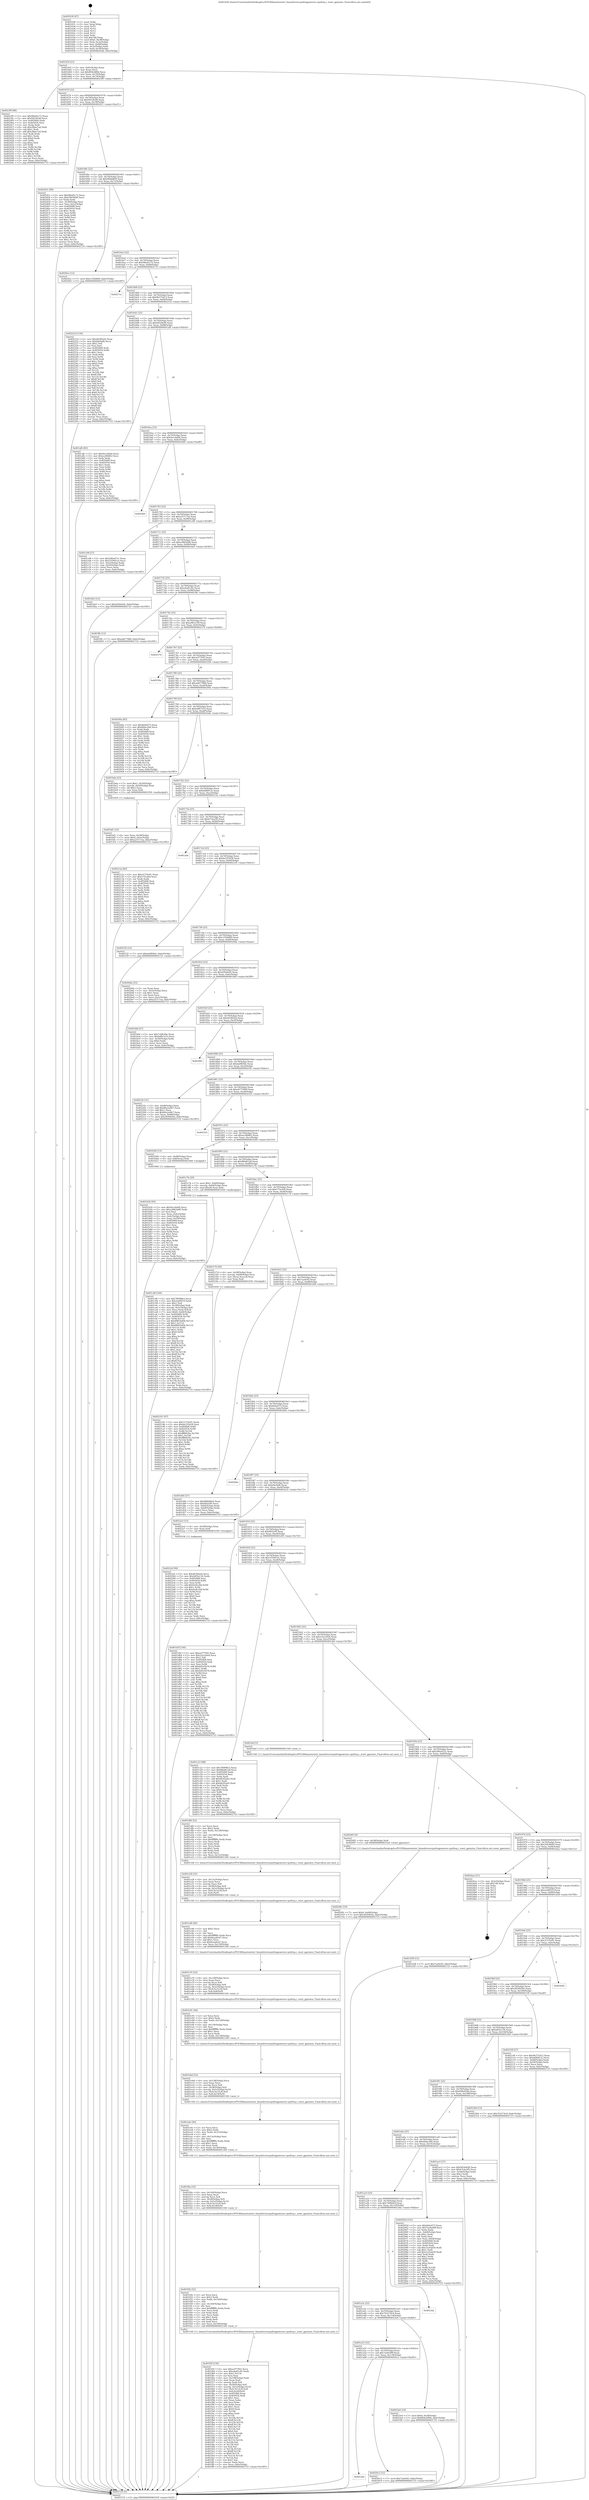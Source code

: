 digraph "0x401630" {
  label = "0x401630 (/mnt/c/Users/mathe/Desktop/tcc/POCII/binaries/extr_linuxdriverscpufreqpowernv-cpufreq.c_reset_gpstates_Final-ollvm.out::main(0))"
  labelloc = "t"
  node[shape=record]

  Entry [label="",width=0.3,height=0.3,shape=circle,fillcolor=black,style=filled]
  "0x40165f" [label="{
     0x40165f [23]\l
     | [instrs]\l
     &nbsp;&nbsp;0x40165f \<+3\>: mov -0x6c(%rbp),%eax\l
     &nbsp;&nbsp;0x401662 \<+2\>: mov %eax,%ecx\l
     &nbsp;&nbsp;0x401664 \<+6\>: sub $0x804c680b,%ecx\l
     &nbsp;&nbsp;0x40166a \<+3\>: mov %eax,-0x70(%rbp)\l
     &nbsp;&nbsp;0x40166d \<+3\>: mov %ecx,-0x74(%rbp)\l
     &nbsp;&nbsp;0x401670 \<+6\>: je 00000000004023f9 \<main+0xdc9\>\l
  }"]
  "0x4023f9" [label="{
     0x4023f9 [88]\l
     | [instrs]\l
     &nbsp;&nbsp;0x4023f9 \<+5\>: mov $0x98ed5c72,%eax\l
     &nbsp;&nbsp;0x4023fe \<+5\>: mov $0x9433fc9d,%ecx\l
     &nbsp;&nbsp;0x402403 \<+7\>: mov 0x405068,%edx\l
     &nbsp;&nbsp;0x40240a \<+7\>: mov 0x405054,%esi\l
     &nbsp;&nbsp;0x402411 \<+2\>: mov %edx,%edi\l
     &nbsp;&nbsp;0x402413 \<+6\>: sub $0xcfbba7ad,%edi\l
     &nbsp;&nbsp;0x402419 \<+3\>: sub $0x1,%edi\l
     &nbsp;&nbsp;0x40241c \<+6\>: add $0xcfbba7ad,%edi\l
     &nbsp;&nbsp;0x402422 \<+3\>: imul %edi,%edx\l
     &nbsp;&nbsp;0x402425 \<+3\>: and $0x1,%edx\l
     &nbsp;&nbsp;0x402428 \<+3\>: cmp $0x0,%edx\l
     &nbsp;&nbsp;0x40242b \<+4\>: sete %r8b\l
     &nbsp;&nbsp;0x40242f \<+3\>: cmp $0xa,%esi\l
     &nbsp;&nbsp;0x402432 \<+4\>: setl %r9b\l
     &nbsp;&nbsp;0x402436 \<+3\>: mov %r8b,%r10b\l
     &nbsp;&nbsp;0x402439 \<+3\>: and %r9b,%r10b\l
     &nbsp;&nbsp;0x40243c \<+3\>: xor %r9b,%r8b\l
     &nbsp;&nbsp;0x40243f \<+3\>: or %r8b,%r10b\l
     &nbsp;&nbsp;0x402442 \<+4\>: test $0x1,%r10b\l
     &nbsp;&nbsp;0x402446 \<+3\>: cmovne %ecx,%eax\l
     &nbsp;&nbsp;0x402449 \<+3\>: mov %eax,-0x6c(%rbp)\l
     &nbsp;&nbsp;0x40244c \<+5\>: jmp 0000000000402725 \<main+0x10f5\>\l
  }"]
  "0x401676" [label="{
     0x401676 [22]\l
     | [instrs]\l
     &nbsp;&nbsp;0x401676 \<+5\>: jmp 000000000040167b \<main+0x4b\>\l
     &nbsp;&nbsp;0x40167b \<+3\>: mov -0x70(%rbp),%eax\l
     &nbsp;&nbsp;0x40167e \<+5\>: sub $0x9433fc9d,%eax\l
     &nbsp;&nbsp;0x401683 \<+3\>: mov %eax,-0x78(%rbp)\l
     &nbsp;&nbsp;0x401686 \<+6\>: je 0000000000402451 \<main+0xe21\>\l
  }"]
  Exit [label="",width=0.3,height=0.3,shape=circle,fillcolor=black,style=filled,peripheries=2]
  "0x402451" [label="{
     0x402451 [89]\l
     | [instrs]\l
     &nbsp;&nbsp;0x402451 \<+5\>: mov $0x98ed5c72,%eax\l
     &nbsp;&nbsp;0x402456 \<+5\>: mov $0x29d3fd40,%ecx\l
     &nbsp;&nbsp;0x40245b \<+2\>: xor %edx,%edx\l
     &nbsp;&nbsp;0x40245d \<+3\>: mov -0x38(%rbp),%esi\l
     &nbsp;&nbsp;0x402460 \<+3\>: mov %esi,-0x2c(%rbp)\l
     &nbsp;&nbsp;0x402463 \<+7\>: mov 0x405068,%esi\l
     &nbsp;&nbsp;0x40246a \<+7\>: mov 0x405054,%edi\l
     &nbsp;&nbsp;0x402471 \<+3\>: sub $0x1,%edx\l
     &nbsp;&nbsp;0x402474 \<+3\>: mov %esi,%r8d\l
     &nbsp;&nbsp;0x402477 \<+3\>: add %edx,%r8d\l
     &nbsp;&nbsp;0x40247a \<+4\>: imul %r8d,%esi\l
     &nbsp;&nbsp;0x40247e \<+3\>: and $0x1,%esi\l
     &nbsp;&nbsp;0x402481 \<+3\>: cmp $0x0,%esi\l
     &nbsp;&nbsp;0x402484 \<+4\>: sete %r9b\l
     &nbsp;&nbsp;0x402488 \<+3\>: cmp $0xa,%edi\l
     &nbsp;&nbsp;0x40248b \<+4\>: setl %r10b\l
     &nbsp;&nbsp;0x40248f \<+3\>: mov %r9b,%r11b\l
     &nbsp;&nbsp;0x402492 \<+3\>: and %r10b,%r11b\l
     &nbsp;&nbsp;0x402495 \<+3\>: xor %r10b,%r9b\l
     &nbsp;&nbsp;0x402498 \<+3\>: or %r9b,%r11b\l
     &nbsp;&nbsp;0x40249b \<+4\>: test $0x1,%r11b\l
     &nbsp;&nbsp;0x40249f \<+3\>: cmovne %ecx,%eax\l
     &nbsp;&nbsp;0x4024a2 \<+3\>: mov %eax,-0x6c(%rbp)\l
     &nbsp;&nbsp;0x4024a5 \<+5\>: jmp 0000000000402725 \<main+0x10f5\>\l
  }"]
  "0x40168c" [label="{
     0x40168c [22]\l
     | [instrs]\l
     &nbsp;&nbsp;0x40168c \<+5\>: jmp 0000000000401691 \<main+0x61\>\l
     &nbsp;&nbsp;0x401691 \<+3\>: mov -0x70(%rbp),%eax\l
     &nbsp;&nbsp;0x401694 \<+5\>: sub $0x984ddfe9,%eax\l
     &nbsp;&nbsp;0x401699 \<+3\>: mov %eax,-0x7c(%rbp)\l
     &nbsp;&nbsp;0x40169c \<+6\>: je 00000000004020ce \<main+0xa9e\>\l
  }"]
  "0x4022af" [label="{
     0x4022af [94]\l
     | [instrs]\l
     &nbsp;&nbsp;0x4022af \<+5\>: mov $0xd43fd2eb,%ecx\l
     &nbsp;&nbsp;0x4022b4 \<+5\>: mov $0x44f3a134,%edx\l
     &nbsp;&nbsp;0x4022b9 \<+7\>: mov 0x405068,%esi\l
     &nbsp;&nbsp;0x4022c0 \<+8\>: mov 0x405054,%r8d\l
     &nbsp;&nbsp;0x4022c8 \<+3\>: mov %esi,%r9d\l
     &nbsp;&nbsp;0x4022cb \<+7\>: add $0xfce8cc8d,%r9d\l
     &nbsp;&nbsp;0x4022d2 \<+4\>: sub $0x1,%r9d\l
     &nbsp;&nbsp;0x4022d6 \<+7\>: sub $0xfce8cc8d,%r9d\l
     &nbsp;&nbsp;0x4022dd \<+4\>: imul %r9d,%esi\l
     &nbsp;&nbsp;0x4022e1 \<+3\>: and $0x1,%esi\l
     &nbsp;&nbsp;0x4022e4 \<+3\>: cmp $0x0,%esi\l
     &nbsp;&nbsp;0x4022e7 \<+4\>: sete %r10b\l
     &nbsp;&nbsp;0x4022eb \<+4\>: cmp $0xa,%r8d\l
     &nbsp;&nbsp;0x4022ef \<+4\>: setl %r11b\l
     &nbsp;&nbsp;0x4022f3 \<+3\>: mov %r10b,%bl\l
     &nbsp;&nbsp;0x4022f6 \<+3\>: and %r11b,%bl\l
     &nbsp;&nbsp;0x4022f9 \<+3\>: xor %r11b,%r10b\l
     &nbsp;&nbsp;0x4022fc \<+3\>: or %r10b,%bl\l
     &nbsp;&nbsp;0x4022ff \<+3\>: test $0x1,%bl\l
     &nbsp;&nbsp;0x402302 \<+3\>: cmovne %edx,%ecx\l
     &nbsp;&nbsp;0x402305 \<+3\>: mov %ecx,-0x6c(%rbp)\l
     &nbsp;&nbsp;0x402308 \<+5\>: jmp 0000000000402725 \<main+0x10f5\>\l
  }"]
  "0x4020ce" [label="{
     0x4020ce [12]\l
     | [instrs]\l
     &nbsp;&nbsp;0x4020ce \<+7\>: movl $0xc192b869,-0x6c(%rbp)\l
     &nbsp;&nbsp;0x4020d5 \<+5\>: jmp 0000000000402725 \<main+0x10f5\>\l
  }"]
  "0x4016a2" [label="{
     0x4016a2 [22]\l
     | [instrs]\l
     &nbsp;&nbsp;0x4016a2 \<+5\>: jmp 00000000004016a7 \<main+0x77\>\l
     &nbsp;&nbsp;0x4016a7 \<+3\>: mov -0x70(%rbp),%eax\l
     &nbsp;&nbsp;0x4016aa \<+5\>: sub $0x98ed5c72,%eax\l
     &nbsp;&nbsp;0x4016af \<+3\>: mov %eax,-0x80(%rbp)\l
     &nbsp;&nbsp;0x4016b2 \<+6\>: je 000000000040271e \<main+0x10ee\>\l
  }"]
  "0x402191" [label="{
     0x402191 [97]\l
     | [instrs]\l
     &nbsp;&nbsp;0x402191 \<+5\>: mov $0x3137fe91,%edx\l
     &nbsp;&nbsp;0x402196 \<+5\>: mov $0xbe235b38,%esi\l
     &nbsp;&nbsp;0x40219b \<+8\>: mov 0x405068,%r8d\l
     &nbsp;&nbsp;0x4021a3 \<+8\>: mov 0x405054,%r9d\l
     &nbsp;&nbsp;0x4021ab \<+3\>: mov %r8d,%r10d\l
     &nbsp;&nbsp;0x4021ae \<+7\>: sub $0xff8062bc,%r10d\l
     &nbsp;&nbsp;0x4021b5 \<+4\>: sub $0x1,%r10d\l
     &nbsp;&nbsp;0x4021b9 \<+7\>: add $0xff8062bc,%r10d\l
     &nbsp;&nbsp;0x4021c0 \<+4\>: imul %r10d,%r8d\l
     &nbsp;&nbsp;0x4021c4 \<+4\>: and $0x1,%r8d\l
     &nbsp;&nbsp;0x4021c8 \<+4\>: cmp $0x0,%r8d\l
     &nbsp;&nbsp;0x4021cc \<+4\>: sete %r11b\l
     &nbsp;&nbsp;0x4021d0 \<+4\>: cmp $0xa,%r9d\l
     &nbsp;&nbsp;0x4021d4 \<+3\>: setl %bl\l
     &nbsp;&nbsp;0x4021d7 \<+3\>: mov %r11b,%r14b\l
     &nbsp;&nbsp;0x4021da \<+3\>: and %bl,%r14b\l
     &nbsp;&nbsp;0x4021dd \<+3\>: xor %bl,%r11b\l
     &nbsp;&nbsp;0x4021e0 \<+3\>: or %r11b,%r14b\l
     &nbsp;&nbsp;0x4021e3 \<+4\>: test $0x1,%r14b\l
     &nbsp;&nbsp;0x4021e7 \<+3\>: cmovne %esi,%edx\l
     &nbsp;&nbsp;0x4021ea \<+3\>: mov %edx,-0x6c(%rbp)\l
     &nbsp;&nbsp;0x4021ed \<+5\>: jmp 0000000000402725 \<main+0x10f5\>\l
  }"]
  "0x40271e" [label="{
     0x40271e\l
  }", style=dashed]
  "0x4016b8" [label="{
     0x4016b8 [25]\l
     | [instrs]\l
     &nbsp;&nbsp;0x4016b8 \<+5\>: jmp 00000000004016bd \<main+0x8d\>\l
     &nbsp;&nbsp;0x4016bd \<+3\>: mov -0x70(%rbp),%eax\l
     &nbsp;&nbsp;0x4016c0 \<+5\>: sub $0x9b375d12,%eax\l
     &nbsp;&nbsp;0x4016c5 \<+6\>: mov %eax,-0x84(%rbp)\l
     &nbsp;&nbsp;0x4016cb \<+6\>: je 000000000040221d \<main+0xbed\>\l
  }"]
  "0x4020fc" [label="{
     0x4020fc [19]\l
     | [instrs]\l
     &nbsp;&nbsp;0x4020fc \<+7\>: movl $0x0,-0x68(%rbp)\l
     &nbsp;&nbsp;0x402103 \<+7\>: movl $0x3839450e,-0x6c(%rbp)\l
     &nbsp;&nbsp;0x40210a \<+5\>: jmp 0000000000402725 \<main+0x10f5\>\l
  }"]
  "0x40221d" [label="{
     0x40221d [134]\l
     | [instrs]\l
     &nbsp;&nbsp;0x40221d \<+5\>: mov $0xd43fd2eb,%eax\l
     &nbsp;&nbsp;0x402222 \<+5\>: mov $0xd4e9af6,%ecx\l
     &nbsp;&nbsp;0x402227 \<+2\>: mov $0x1,%dl\l
     &nbsp;&nbsp;0x402229 \<+2\>: xor %esi,%esi\l
     &nbsp;&nbsp;0x40222b \<+7\>: mov 0x405068,%edi\l
     &nbsp;&nbsp;0x402232 \<+8\>: mov 0x405054,%r8d\l
     &nbsp;&nbsp;0x40223a \<+3\>: sub $0x1,%esi\l
     &nbsp;&nbsp;0x40223d \<+3\>: mov %edi,%r9d\l
     &nbsp;&nbsp;0x402240 \<+3\>: add %esi,%r9d\l
     &nbsp;&nbsp;0x402243 \<+4\>: imul %r9d,%edi\l
     &nbsp;&nbsp;0x402247 \<+3\>: and $0x1,%edi\l
     &nbsp;&nbsp;0x40224a \<+3\>: cmp $0x0,%edi\l
     &nbsp;&nbsp;0x40224d \<+4\>: sete %r10b\l
     &nbsp;&nbsp;0x402251 \<+4\>: cmp $0xa,%r8d\l
     &nbsp;&nbsp;0x402255 \<+4\>: setl %r11b\l
     &nbsp;&nbsp;0x402259 \<+3\>: mov %r10b,%bl\l
     &nbsp;&nbsp;0x40225c \<+3\>: xor $0xff,%bl\l
     &nbsp;&nbsp;0x40225f \<+3\>: mov %r11b,%r14b\l
     &nbsp;&nbsp;0x402262 \<+4\>: xor $0xff,%r14b\l
     &nbsp;&nbsp;0x402266 \<+3\>: xor $0x0,%dl\l
     &nbsp;&nbsp;0x402269 \<+3\>: mov %bl,%r15b\l
     &nbsp;&nbsp;0x40226c \<+4\>: and $0x0,%r15b\l
     &nbsp;&nbsp;0x402270 \<+3\>: and %dl,%r10b\l
     &nbsp;&nbsp;0x402273 \<+3\>: mov %r14b,%r12b\l
     &nbsp;&nbsp;0x402276 \<+4\>: and $0x0,%r12b\l
     &nbsp;&nbsp;0x40227a \<+3\>: and %dl,%r11b\l
     &nbsp;&nbsp;0x40227d \<+3\>: or %r10b,%r15b\l
     &nbsp;&nbsp;0x402280 \<+3\>: or %r11b,%r12b\l
     &nbsp;&nbsp;0x402283 \<+3\>: xor %r12b,%r15b\l
     &nbsp;&nbsp;0x402286 \<+3\>: or %r14b,%bl\l
     &nbsp;&nbsp;0x402289 \<+3\>: xor $0xff,%bl\l
     &nbsp;&nbsp;0x40228c \<+3\>: or $0x0,%dl\l
     &nbsp;&nbsp;0x40228f \<+2\>: and %dl,%bl\l
     &nbsp;&nbsp;0x402291 \<+3\>: or %bl,%r15b\l
     &nbsp;&nbsp;0x402294 \<+4\>: test $0x1,%r15b\l
     &nbsp;&nbsp;0x402298 \<+3\>: cmovne %ecx,%eax\l
     &nbsp;&nbsp;0x40229b \<+3\>: mov %eax,-0x6c(%rbp)\l
     &nbsp;&nbsp;0x40229e \<+5\>: jmp 0000000000402725 \<main+0x10f5\>\l
  }"]
  "0x4016d1" [label="{
     0x4016d1 [25]\l
     | [instrs]\l
     &nbsp;&nbsp;0x4016d1 \<+5\>: jmp 00000000004016d6 \<main+0xa6\>\l
     &nbsp;&nbsp;0x4016d6 \<+3\>: mov -0x70(%rbp),%eax\l
     &nbsp;&nbsp;0x4016d9 \<+5\>: sub $0x9d544ef0,%eax\l
     &nbsp;&nbsp;0x4016de \<+6\>: mov %eax,-0x88(%rbp)\l
     &nbsp;&nbsp;0x4016e4 \<+6\>: je 0000000000401af6 \<main+0x4c6\>\l
  }"]
  "0x401a6e" [label="{
     0x401a6e\l
  }", style=dashed]
  "0x401af6" [label="{
     0x401af6 [83]\l
     | [instrs]\l
     &nbsp;&nbsp;0x401af6 \<+5\>: mov $0x9ecc6d44,%eax\l
     &nbsp;&nbsp;0x401afb \<+5\>: mov $0xea3fb862,%ecx\l
     &nbsp;&nbsp;0x401b00 \<+2\>: xor %edx,%edx\l
     &nbsp;&nbsp;0x401b02 \<+7\>: mov 0x405068,%esi\l
     &nbsp;&nbsp;0x401b09 \<+7\>: mov 0x405054,%edi\l
     &nbsp;&nbsp;0x401b10 \<+3\>: sub $0x1,%edx\l
     &nbsp;&nbsp;0x401b13 \<+3\>: mov %esi,%r8d\l
     &nbsp;&nbsp;0x401b16 \<+3\>: add %edx,%r8d\l
     &nbsp;&nbsp;0x401b19 \<+4\>: imul %r8d,%esi\l
     &nbsp;&nbsp;0x401b1d \<+3\>: and $0x1,%esi\l
     &nbsp;&nbsp;0x401b20 \<+3\>: cmp $0x0,%esi\l
     &nbsp;&nbsp;0x401b23 \<+4\>: sete %r9b\l
     &nbsp;&nbsp;0x401b27 \<+3\>: cmp $0xa,%edi\l
     &nbsp;&nbsp;0x401b2a \<+4\>: setl %r10b\l
     &nbsp;&nbsp;0x401b2e \<+3\>: mov %r9b,%r11b\l
     &nbsp;&nbsp;0x401b31 \<+3\>: and %r10b,%r11b\l
     &nbsp;&nbsp;0x401b34 \<+3\>: xor %r10b,%r9b\l
     &nbsp;&nbsp;0x401b37 \<+3\>: or %r9b,%r11b\l
     &nbsp;&nbsp;0x401b3a \<+4\>: test $0x1,%r11b\l
     &nbsp;&nbsp;0x401b3e \<+3\>: cmovne %ecx,%eax\l
     &nbsp;&nbsp;0x401b41 \<+3\>: mov %eax,-0x6c(%rbp)\l
     &nbsp;&nbsp;0x401b44 \<+5\>: jmp 0000000000402725 \<main+0x10f5\>\l
  }"]
  "0x4016ea" [label="{
     0x4016ea [25]\l
     | [instrs]\l
     &nbsp;&nbsp;0x4016ea \<+5\>: jmp 00000000004016ef \<main+0xbf\>\l
     &nbsp;&nbsp;0x4016ef \<+3\>: mov -0x70(%rbp),%eax\l
     &nbsp;&nbsp;0x4016f2 \<+5\>: sub $0x9ecc6d44,%eax\l
     &nbsp;&nbsp;0x4016f7 \<+6\>: mov %eax,-0x8c(%rbp)\l
     &nbsp;&nbsp;0x4016fd \<+6\>: je 00000000004024bf \<main+0xe8f\>\l
  }"]
  "0x4020c2" [label="{
     0x4020c2 [12]\l
     | [instrs]\l
     &nbsp;&nbsp;0x4020c2 \<+7\>: movl $0x7aa9c83,-0x6c(%rbp)\l
     &nbsp;&nbsp;0x4020c9 \<+5\>: jmp 0000000000402725 \<main+0x10f5\>\l
  }"]
  "0x4024bf" [label="{
     0x4024bf\l
  }", style=dashed]
  "0x401703" [label="{
     0x401703 [25]\l
     | [instrs]\l
     &nbsp;&nbsp;0x401703 \<+5\>: jmp 0000000000401708 \<main+0xd8\>\l
     &nbsp;&nbsp;0x401708 \<+3\>: mov -0x70(%rbp),%eax\l
     &nbsp;&nbsp;0x40170b \<+5\>: sub $0xa257c7aa,%eax\l
     &nbsp;&nbsp;0x401710 \<+6\>: mov %eax,-0x90(%rbp)\l
     &nbsp;&nbsp;0x401716 \<+6\>: je 0000000000401c08 \<main+0x5d8\>\l
  }"]
  "0x401a55" [label="{
     0x401a55 [25]\l
     | [instrs]\l
     &nbsp;&nbsp;0x401a55 \<+5\>: jmp 0000000000401a5a \<main+0x42a\>\l
     &nbsp;&nbsp;0x401a5a \<+3\>: mov -0x70(%rbp),%eax\l
     &nbsp;&nbsp;0x401a5d \<+5\>: sub $0x7ae6e90f,%eax\l
     &nbsp;&nbsp;0x401a62 \<+6\>: mov %eax,-0x118(%rbp)\l
     &nbsp;&nbsp;0x401a68 \<+6\>: je 00000000004020c2 \<main+0xa92\>\l
  }"]
  "0x401c08" [label="{
     0x401c08 [27]\l
     | [instrs]\l
     &nbsp;&nbsp;0x401c08 \<+5\>: mov $0x280ed7a1,%eax\l
     &nbsp;&nbsp;0x401c0d \<+5\>: mov $0x103941ee,%ecx\l
     &nbsp;&nbsp;0x401c12 \<+3\>: mov -0x5c(%rbp),%edx\l
     &nbsp;&nbsp;0x401c15 \<+3\>: cmp -0x50(%rbp),%edx\l
     &nbsp;&nbsp;0x401c18 \<+3\>: cmovl %ecx,%eax\l
     &nbsp;&nbsp;0x401c1b \<+3\>: mov %eax,-0x6c(%rbp)\l
     &nbsp;&nbsp;0x401c1e \<+5\>: jmp 0000000000402725 \<main+0x10f5\>\l
  }"]
  "0x40171c" [label="{
     0x40171c [25]\l
     | [instrs]\l
     &nbsp;&nbsp;0x40171c \<+5\>: jmp 0000000000401721 \<main+0xf1\>\l
     &nbsp;&nbsp;0x401721 \<+3\>: mov -0x70(%rbp),%eax\l
     &nbsp;&nbsp;0x401724 \<+5\>: sub $0xa3862dd0,%eax\l
     &nbsp;&nbsp;0x401729 \<+6\>: mov %eax,-0x94(%rbp)\l
     &nbsp;&nbsp;0x40172f \<+6\>: je 0000000000401bb3 \<main+0x583\>\l
  }"]
  "0x4023e6" [label="{
     0x4023e6 [19]\l
     | [instrs]\l
     &nbsp;&nbsp;0x4023e6 \<+7\>: movl $0x0,-0x38(%rbp)\l
     &nbsp;&nbsp;0x4023ed \<+7\>: movl $0x804c680b,-0x6c(%rbp)\l
     &nbsp;&nbsp;0x4023f4 \<+5\>: jmp 0000000000402725 \<main+0x10f5\>\l
  }"]
  "0x401bb3" [label="{
     0x401bb3 [12]\l
     | [instrs]\l
     &nbsp;&nbsp;0x401bb3 \<+7\>: movl $0xd29efe64,-0x6c(%rbp)\l
     &nbsp;&nbsp;0x401bba \<+5\>: jmp 0000000000402725 \<main+0x10f5\>\l
  }"]
  "0x401735" [label="{
     0x401735 [25]\l
     | [instrs]\l
     &nbsp;&nbsp;0x401735 \<+5\>: jmp 000000000040173a \<main+0x10a\>\l
     &nbsp;&nbsp;0x40173a \<+3\>: mov -0x70(%rbp),%eax\l
     &nbsp;&nbsp;0x40173d \<+5\>: sub $0xa4a81c0c,%eax\l
     &nbsp;&nbsp;0x401742 \<+6\>: mov %eax,-0x98(%rbp)\l
     &nbsp;&nbsp;0x401748 \<+6\>: je 0000000000401ffe \<main+0x9ce\>\l
  }"]
  "0x401a3c" [label="{
     0x401a3c [25]\l
     | [instrs]\l
     &nbsp;&nbsp;0x401a3c \<+5\>: jmp 0000000000401a41 \<main+0x411\>\l
     &nbsp;&nbsp;0x401a41 \<+3\>: mov -0x70(%rbp),%eax\l
     &nbsp;&nbsp;0x401a44 \<+5\>: sub $0x762274c0,%eax\l
     &nbsp;&nbsp;0x401a49 \<+6\>: mov %eax,-0x114(%rbp)\l
     &nbsp;&nbsp;0x401a4f \<+6\>: je 00000000004023e6 \<main+0xdb6\>\l
  }"]
  "0x401ffe" [label="{
     0x401ffe [12]\l
     | [instrs]\l
     &nbsp;&nbsp;0x401ffe \<+7\>: movl $0xadd7788d,-0x6c(%rbp)\l
     &nbsp;&nbsp;0x402005 \<+5\>: jmp 0000000000402725 \<main+0x10f5\>\l
  }"]
  "0x40174e" [label="{
     0x40174e [25]\l
     | [instrs]\l
     &nbsp;&nbsp;0x40174e \<+5\>: jmp 0000000000401753 \<main+0x123\>\l
     &nbsp;&nbsp;0x401753 \<+3\>: mov -0x70(%rbp),%eax\l
     &nbsp;&nbsp;0x401756 \<+5\>: sub $0xa981e1f9,%eax\l
     &nbsp;&nbsp;0x40175b \<+6\>: mov %eax,-0x9c(%rbp)\l
     &nbsp;&nbsp;0x401761 \<+6\>: je 000000000040237d \<main+0xd4d\>\l
  }"]
  "0x4023da" [label="{
     0x4023da\l
  }", style=dashed]
  "0x40237d" [label="{
     0x40237d\l
  }", style=dashed]
  "0x401767" [label="{
     0x401767 [25]\l
     | [instrs]\l
     &nbsp;&nbsp;0x401767 \<+5\>: jmp 000000000040176c \<main+0x13c\>\l
     &nbsp;&nbsp;0x40176c \<+3\>: mov -0x70(%rbp),%eax\l
     &nbsp;&nbsp;0x40176f \<+5\>: sub $0xacf77942,%eax\l
     &nbsp;&nbsp;0x401774 \<+6\>: mov %eax,-0xa0(%rbp)\l
     &nbsp;&nbsp;0x40177a \<+6\>: je 000000000040250e \<main+0xede\>\l
  }"]
  "0x401a23" [label="{
     0x401a23 [25]\l
     | [instrs]\l
     &nbsp;&nbsp;0x401a23 \<+5\>: jmp 0000000000401a28 \<main+0x3f8\>\l
     &nbsp;&nbsp;0x401a28 \<+3\>: mov -0x70(%rbp),%eax\l
     &nbsp;&nbsp;0x401a2b \<+5\>: sub $0x749bb9cf,%eax\l
     &nbsp;&nbsp;0x401a30 \<+6\>: mov %eax,-0x110(%rbp)\l
     &nbsp;&nbsp;0x401a36 \<+6\>: je 00000000004023da \<main+0xdaa\>\l
  }"]
  "0x40250e" [label="{
     0x40250e\l
  }", style=dashed]
  "0x401780" [label="{
     0x401780 [25]\l
     | [instrs]\l
     &nbsp;&nbsp;0x401780 \<+5\>: jmp 0000000000401785 \<main+0x155\>\l
     &nbsp;&nbsp;0x401785 \<+3\>: mov -0x70(%rbp),%eax\l
     &nbsp;&nbsp;0x401788 \<+5\>: sub $0xadd7788d,%eax\l
     &nbsp;&nbsp;0x40178d \<+6\>: mov %eax,-0xa4(%rbp)\l
     &nbsp;&nbsp;0x401793 \<+6\>: je 000000000040200a \<main+0x9da\>\l
  }"]
  "0x40205d" [label="{
     0x40205d [101]\l
     | [instrs]\l
     &nbsp;&nbsp;0x40205d \<+5\>: mov $0xbb4e073,%eax\l
     &nbsp;&nbsp;0x402062 \<+5\>: mov $0x7ae6e90f,%ecx\l
     &nbsp;&nbsp;0x402067 \<+2\>: xor %edx,%edx\l
     &nbsp;&nbsp;0x402069 \<+3\>: mov -0x64(%rbp),%esi\l
     &nbsp;&nbsp;0x40206c \<+3\>: sub $0x1,%edx\l
     &nbsp;&nbsp;0x40206f \<+2\>: sub %edx,%esi\l
     &nbsp;&nbsp;0x402071 \<+3\>: mov %esi,-0x64(%rbp)\l
     &nbsp;&nbsp;0x402074 \<+7\>: mov 0x405068,%edx\l
     &nbsp;&nbsp;0x40207b \<+7\>: mov 0x405054,%esi\l
     &nbsp;&nbsp;0x402082 \<+2\>: mov %edx,%edi\l
     &nbsp;&nbsp;0x402084 \<+6\>: sub $0x1ec0ab50,%edi\l
     &nbsp;&nbsp;0x40208a \<+3\>: sub $0x1,%edi\l
     &nbsp;&nbsp;0x40208d \<+6\>: add $0x1ec0ab50,%edi\l
     &nbsp;&nbsp;0x402093 \<+3\>: imul %edi,%edx\l
     &nbsp;&nbsp;0x402096 \<+3\>: and $0x1,%edx\l
     &nbsp;&nbsp;0x402099 \<+3\>: cmp $0x0,%edx\l
     &nbsp;&nbsp;0x40209c \<+4\>: sete %r8b\l
     &nbsp;&nbsp;0x4020a0 \<+3\>: cmp $0xa,%esi\l
     &nbsp;&nbsp;0x4020a3 \<+4\>: setl %r9b\l
     &nbsp;&nbsp;0x4020a7 \<+3\>: mov %r8b,%r10b\l
     &nbsp;&nbsp;0x4020aa \<+3\>: and %r9b,%r10b\l
     &nbsp;&nbsp;0x4020ad \<+3\>: xor %r9b,%r8b\l
     &nbsp;&nbsp;0x4020b0 \<+3\>: or %r8b,%r10b\l
     &nbsp;&nbsp;0x4020b3 \<+4\>: test $0x1,%r10b\l
     &nbsp;&nbsp;0x4020b7 \<+3\>: cmovne %ecx,%eax\l
     &nbsp;&nbsp;0x4020ba \<+3\>: mov %eax,-0x6c(%rbp)\l
     &nbsp;&nbsp;0x4020bd \<+5\>: jmp 0000000000402725 \<main+0x10f5\>\l
  }"]
  "0x40200a" [label="{
     0x40200a [83]\l
     | [instrs]\l
     &nbsp;&nbsp;0x40200a \<+5\>: mov $0xbb4e073,%eax\l
     &nbsp;&nbsp;0x40200f \<+5\>: mov $0x6bfac266,%ecx\l
     &nbsp;&nbsp;0x402014 \<+2\>: xor %edx,%edx\l
     &nbsp;&nbsp;0x402016 \<+7\>: mov 0x405068,%esi\l
     &nbsp;&nbsp;0x40201d \<+7\>: mov 0x405054,%edi\l
     &nbsp;&nbsp;0x402024 \<+3\>: sub $0x1,%edx\l
     &nbsp;&nbsp;0x402027 \<+3\>: mov %esi,%r8d\l
     &nbsp;&nbsp;0x40202a \<+3\>: add %edx,%r8d\l
     &nbsp;&nbsp;0x40202d \<+4\>: imul %r8d,%esi\l
     &nbsp;&nbsp;0x402031 \<+3\>: and $0x1,%esi\l
     &nbsp;&nbsp;0x402034 \<+3\>: cmp $0x0,%esi\l
     &nbsp;&nbsp;0x402037 \<+4\>: sete %r9b\l
     &nbsp;&nbsp;0x40203b \<+3\>: cmp $0xa,%edi\l
     &nbsp;&nbsp;0x40203e \<+4\>: setl %r10b\l
     &nbsp;&nbsp;0x402042 \<+3\>: mov %r9b,%r11b\l
     &nbsp;&nbsp;0x402045 \<+3\>: and %r10b,%r11b\l
     &nbsp;&nbsp;0x402048 \<+3\>: xor %r10b,%r9b\l
     &nbsp;&nbsp;0x40204b \<+3\>: or %r9b,%r11b\l
     &nbsp;&nbsp;0x40204e \<+4\>: test $0x1,%r11b\l
     &nbsp;&nbsp;0x402052 \<+3\>: cmovne %ecx,%eax\l
     &nbsp;&nbsp;0x402055 \<+3\>: mov %eax,-0x6c(%rbp)\l
     &nbsp;&nbsp;0x402058 \<+5\>: jmp 0000000000402725 \<main+0x10f5\>\l
  }"]
  "0x401799" [label="{
     0x401799 [25]\l
     | [instrs]\l
     &nbsp;&nbsp;0x401799 \<+5\>: jmp 000000000040179e \<main+0x16e\>\l
     &nbsp;&nbsp;0x40179e \<+3\>: mov -0x70(%rbp),%eax\l
     &nbsp;&nbsp;0x4017a1 \<+5\>: sub $0xb4fb7e53,%eax\l
     &nbsp;&nbsp;0x4017a6 \<+6\>: mov %eax,-0xa8(%rbp)\l
     &nbsp;&nbsp;0x4017ac \<+6\>: je 0000000000401bda \<main+0x5aa\>\l
  }"]
  "0x401f5f" [label="{
     0x401f5f [159]\l
     | [instrs]\l
     &nbsp;&nbsp;0x401f5f \<+5\>: mov $0xacf77942,%ecx\l
     &nbsp;&nbsp;0x401f64 \<+5\>: mov $0xa4a81c0c,%edx\l
     &nbsp;&nbsp;0x401f69 \<+3\>: mov $0x1,%r11b\l
     &nbsp;&nbsp;0x401f6c \<+2\>: xor %esi,%esi\l
     &nbsp;&nbsp;0x401f6e \<+6\>: mov -0x148(%rbp),%edi\l
     &nbsp;&nbsp;0x401f74 \<+3\>: imul %eax,%edi\l
     &nbsp;&nbsp;0x401f77 \<+3\>: movslq %edi,%r8\l
     &nbsp;&nbsp;0x401f7a \<+4\>: mov -0x58(%rbp),%r9\l
     &nbsp;&nbsp;0x401f7e \<+4\>: movslq -0x5c(%rbp),%r10\l
     &nbsp;&nbsp;0x401f82 \<+4\>: mov (%r9,%r10,8),%r9\l
     &nbsp;&nbsp;0x401f86 \<+4\>: mov %r8,0x20(%r9)\l
     &nbsp;&nbsp;0x401f8a \<+7\>: mov 0x405068,%eax\l
     &nbsp;&nbsp;0x401f91 \<+7\>: mov 0x405054,%edi\l
     &nbsp;&nbsp;0x401f98 \<+3\>: sub $0x1,%esi\l
     &nbsp;&nbsp;0x401f9b \<+2\>: mov %eax,%ebx\l
     &nbsp;&nbsp;0x401f9d \<+2\>: add %esi,%ebx\l
     &nbsp;&nbsp;0x401f9f \<+3\>: imul %ebx,%eax\l
     &nbsp;&nbsp;0x401fa2 \<+3\>: and $0x1,%eax\l
     &nbsp;&nbsp;0x401fa5 \<+3\>: cmp $0x0,%eax\l
     &nbsp;&nbsp;0x401fa8 \<+4\>: sete %r14b\l
     &nbsp;&nbsp;0x401fac \<+3\>: cmp $0xa,%edi\l
     &nbsp;&nbsp;0x401faf \<+4\>: setl %r15b\l
     &nbsp;&nbsp;0x401fb3 \<+3\>: mov %r14b,%r12b\l
     &nbsp;&nbsp;0x401fb6 \<+4\>: xor $0xff,%r12b\l
     &nbsp;&nbsp;0x401fba \<+3\>: mov %r15b,%r13b\l
     &nbsp;&nbsp;0x401fbd \<+4\>: xor $0xff,%r13b\l
     &nbsp;&nbsp;0x401fc1 \<+4\>: xor $0x0,%r11b\l
     &nbsp;&nbsp;0x401fc5 \<+3\>: mov %r12b,%al\l
     &nbsp;&nbsp;0x401fc8 \<+2\>: and $0x0,%al\l
     &nbsp;&nbsp;0x401fca \<+3\>: and %r11b,%r14b\l
     &nbsp;&nbsp;0x401fcd \<+3\>: mov %r13b,%sil\l
     &nbsp;&nbsp;0x401fd0 \<+4\>: and $0x0,%sil\l
     &nbsp;&nbsp;0x401fd4 \<+3\>: and %r11b,%r15b\l
     &nbsp;&nbsp;0x401fd7 \<+3\>: or %r14b,%al\l
     &nbsp;&nbsp;0x401fda \<+3\>: or %r15b,%sil\l
     &nbsp;&nbsp;0x401fdd \<+3\>: xor %sil,%al\l
     &nbsp;&nbsp;0x401fe0 \<+3\>: or %r13b,%r12b\l
     &nbsp;&nbsp;0x401fe3 \<+4\>: xor $0xff,%r12b\l
     &nbsp;&nbsp;0x401fe7 \<+4\>: or $0x0,%r11b\l
     &nbsp;&nbsp;0x401feb \<+3\>: and %r11b,%r12b\l
     &nbsp;&nbsp;0x401fee \<+3\>: or %r12b,%al\l
     &nbsp;&nbsp;0x401ff1 \<+2\>: test $0x1,%al\l
     &nbsp;&nbsp;0x401ff3 \<+3\>: cmovne %edx,%ecx\l
     &nbsp;&nbsp;0x401ff6 \<+3\>: mov %ecx,-0x6c(%rbp)\l
     &nbsp;&nbsp;0x401ff9 \<+5\>: jmp 0000000000402725 \<main+0x10f5\>\l
  }"]
  "0x401bda" [label="{
     0x401bda [23]\l
     | [instrs]\l
     &nbsp;&nbsp;0x401bda \<+7\>: movl $0x1,-0x50(%rbp)\l
     &nbsp;&nbsp;0x401be1 \<+4\>: movslq -0x50(%rbp),%rax\l
     &nbsp;&nbsp;0x401be5 \<+4\>: shl $0x3,%rax\l
     &nbsp;&nbsp;0x401be9 \<+3\>: mov %rax,%rdi\l
     &nbsp;&nbsp;0x401bec \<+5\>: call 0000000000401050 \<malloc@plt\>\l
     | [calls]\l
     &nbsp;&nbsp;0x401050 \{1\} (unknown)\l
  }"]
  "0x4017b2" [label="{
     0x4017b2 [25]\l
     | [instrs]\l
     &nbsp;&nbsp;0x4017b2 \<+5\>: jmp 00000000004017b7 \<main+0x187\>\l
     &nbsp;&nbsp;0x4017b7 \<+3\>: mov -0x70(%rbp),%eax\l
     &nbsp;&nbsp;0x4017ba \<+5\>: sub $0xb6f6812c,%eax\l
     &nbsp;&nbsp;0x4017bf \<+6\>: mov %eax,-0xac(%rbp)\l
     &nbsp;&nbsp;0x4017c5 \<+6\>: je 000000000040212a \<main+0xafa\>\l
  }"]
  "0x401f2b" [label="{
     0x401f2b [52]\l
     | [instrs]\l
     &nbsp;&nbsp;0x401f2b \<+2\>: xor %ecx,%ecx\l
     &nbsp;&nbsp;0x401f2d \<+5\>: mov $0x2,%edx\l
     &nbsp;&nbsp;0x401f32 \<+6\>: mov %edx,-0x144(%rbp)\l
     &nbsp;&nbsp;0x401f38 \<+1\>: cltd\l
     &nbsp;&nbsp;0x401f39 \<+6\>: mov -0x144(%rbp),%esi\l
     &nbsp;&nbsp;0x401f3f \<+2\>: idiv %esi\l
     &nbsp;&nbsp;0x401f41 \<+6\>: imul $0xfffffffe,%edx,%edx\l
     &nbsp;&nbsp;0x401f47 \<+2\>: mov %ecx,%edi\l
     &nbsp;&nbsp;0x401f49 \<+2\>: sub %edx,%edi\l
     &nbsp;&nbsp;0x401f4b \<+2\>: mov %ecx,%edx\l
     &nbsp;&nbsp;0x401f4d \<+3\>: sub $0x1,%edx\l
     &nbsp;&nbsp;0x401f50 \<+2\>: add %edx,%edi\l
     &nbsp;&nbsp;0x401f52 \<+2\>: sub %edi,%ecx\l
     &nbsp;&nbsp;0x401f54 \<+6\>: mov %ecx,-0x148(%rbp)\l
     &nbsp;&nbsp;0x401f5a \<+5\>: call 0000000000401160 \<next_i\>\l
     | [calls]\l
     &nbsp;&nbsp;0x401160 \{1\} (/mnt/c/Users/mathe/Desktop/tcc/POCII/binaries/extr_linuxdriverscpufreqpowernv-cpufreq.c_reset_gpstates_Final-ollvm.out::next_i)\l
  }"]
  "0x40212a" [label="{
     0x40212a [83]\l
     | [instrs]\l
     &nbsp;&nbsp;0x40212a \<+5\>: mov $0x3137fe91,%eax\l
     &nbsp;&nbsp;0x40212f \<+5\>: mov $0x575e2b9,%ecx\l
     &nbsp;&nbsp;0x402134 \<+2\>: xor %edx,%edx\l
     &nbsp;&nbsp;0x402136 \<+7\>: mov 0x405068,%esi\l
     &nbsp;&nbsp;0x40213d \<+7\>: mov 0x405054,%edi\l
     &nbsp;&nbsp;0x402144 \<+3\>: sub $0x1,%edx\l
     &nbsp;&nbsp;0x402147 \<+3\>: mov %esi,%r8d\l
     &nbsp;&nbsp;0x40214a \<+3\>: add %edx,%r8d\l
     &nbsp;&nbsp;0x40214d \<+4\>: imul %r8d,%esi\l
     &nbsp;&nbsp;0x402151 \<+3\>: and $0x1,%esi\l
     &nbsp;&nbsp;0x402154 \<+3\>: cmp $0x0,%esi\l
     &nbsp;&nbsp;0x402157 \<+4\>: sete %r9b\l
     &nbsp;&nbsp;0x40215b \<+3\>: cmp $0xa,%edi\l
     &nbsp;&nbsp;0x40215e \<+4\>: setl %r10b\l
     &nbsp;&nbsp;0x402162 \<+3\>: mov %r9b,%r11b\l
     &nbsp;&nbsp;0x402165 \<+3\>: and %r10b,%r11b\l
     &nbsp;&nbsp;0x402168 \<+3\>: xor %r10b,%r9b\l
     &nbsp;&nbsp;0x40216b \<+3\>: or %r9b,%r11b\l
     &nbsp;&nbsp;0x40216e \<+4\>: test $0x1,%r11b\l
     &nbsp;&nbsp;0x402172 \<+3\>: cmovne %ecx,%eax\l
     &nbsp;&nbsp;0x402175 \<+3\>: mov %eax,-0x6c(%rbp)\l
     &nbsp;&nbsp;0x402178 \<+5\>: jmp 0000000000402725 \<main+0x10f5\>\l
  }"]
  "0x4017cb" [label="{
     0x4017cb [25]\l
     | [instrs]\l
     &nbsp;&nbsp;0x4017cb \<+5\>: jmp 00000000004017d0 \<main+0x1a0\>\l
     &nbsp;&nbsp;0x4017d0 \<+3\>: mov -0x70(%rbp),%eax\l
     &nbsp;&nbsp;0x4017d3 \<+5\>: sub $0xb7cba3f5,%eax\l
     &nbsp;&nbsp;0x4017d8 \<+6\>: mov %eax,-0xb0(%rbp)\l
     &nbsp;&nbsp;0x4017de \<+6\>: je 0000000000401ade \<main+0x4ae\>\l
  }"]
  "0x401f0a" [label="{
     0x401f0a [33]\l
     | [instrs]\l
     &nbsp;&nbsp;0x401f0a \<+6\>: mov -0x140(%rbp),%ecx\l
     &nbsp;&nbsp;0x401f10 \<+3\>: imul %eax,%ecx\l
     &nbsp;&nbsp;0x401f13 \<+3\>: movslq %ecx,%r8\l
     &nbsp;&nbsp;0x401f16 \<+4\>: mov -0x58(%rbp),%r9\l
     &nbsp;&nbsp;0x401f1a \<+4\>: movslq -0x5c(%rbp),%r10\l
     &nbsp;&nbsp;0x401f1e \<+4\>: mov (%r9,%r10,8),%r9\l
     &nbsp;&nbsp;0x401f22 \<+4\>: mov %r8,0x18(%r9)\l
     &nbsp;&nbsp;0x401f26 \<+5\>: call 0000000000401160 \<next_i\>\l
     | [calls]\l
     &nbsp;&nbsp;0x401160 \{1\} (/mnt/c/Users/mathe/Desktop/tcc/POCII/binaries/extr_linuxdriverscpufreqpowernv-cpufreq.c_reset_gpstates_Final-ollvm.out::next_i)\l
  }"]
  "0x401ade" [label="{
     0x401ade\l
  }", style=dashed]
  "0x4017e4" [label="{
     0x4017e4 [25]\l
     | [instrs]\l
     &nbsp;&nbsp;0x4017e4 \<+5\>: jmp 00000000004017e9 \<main+0x1b9\>\l
     &nbsp;&nbsp;0x4017e9 \<+3\>: mov -0x70(%rbp),%eax\l
     &nbsp;&nbsp;0x4017ec \<+5\>: sub $0xbe235b38,%eax\l
     &nbsp;&nbsp;0x4017f1 \<+6\>: mov %eax,-0xb4(%rbp)\l
     &nbsp;&nbsp;0x4017f7 \<+6\>: je 00000000004021f2 \<main+0xbc2\>\l
  }"]
  "0x401ede" [label="{
     0x401ede [44]\l
     | [instrs]\l
     &nbsp;&nbsp;0x401ede \<+2\>: xor %ecx,%ecx\l
     &nbsp;&nbsp;0x401ee0 \<+5\>: mov $0x2,%edx\l
     &nbsp;&nbsp;0x401ee5 \<+6\>: mov %edx,-0x13c(%rbp)\l
     &nbsp;&nbsp;0x401eeb \<+1\>: cltd\l
     &nbsp;&nbsp;0x401eec \<+6\>: mov -0x13c(%rbp),%esi\l
     &nbsp;&nbsp;0x401ef2 \<+2\>: idiv %esi\l
     &nbsp;&nbsp;0x401ef4 \<+6\>: imul $0xfffffffe,%edx,%edx\l
     &nbsp;&nbsp;0x401efa \<+3\>: sub $0x1,%ecx\l
     &nbsp;&nbsp;0x401efd \<+2\>: sub %ecx,%edx\l
     &nbsp;&nbsp;0x401eff \<+6\>: mov %edx,-0x140(%rbp)\l
     &nbsp;&nbsp;0x401f05 \<+5\>: call 0000000000401160 \<next_i\>\l
     | [calls]\l
     &nbsp;&nbsp;0x401160 \{1\} (/mnt/c/Users/mathe/Desktop/tcc/POCII/binaries/extr_linuxdriverscpufreqpowernv-cpufreq.c_reset_gpstates_Final-ollvm.out::next_i)\l
  }"]
  "0x4021f2" [label="{
     0x4021f2 [12]\l
     | [instrs]\l
     &nbsp;&nbsp;0x4021f2 \<+7\>: movl $0xda0f04dc,-0x6c(%rbp)\l
     &nbsp;&nbsp;0x4021f9 \<+5\>: jmp 0000000000402725 \<main+0x10f5\>\l
  }"]
  "0x4017fd" [label="{
     0x4017fd [25]\l
     | [instrs]\l
     &nbsp;&nbsp;0x4017fd \<+5\>: jmp 0000000000401802 \<main+0x1d2\>\l
     &nbsp;&nbsp;0x401802 \<+3\>: mov -0x70(%rbp),%eax\l
     &nbsp;&nbsp;0x401805 \<+5\>: sub $0xc192b869,%eax\l
     &nbsp;&nbsp;0x40180a \<+6\>: mov %eax,-0xb8(%rbp)\l
     &nbsp;&nbsp;0x401810 \<+6\>: je 00000000004020da \<main+0xaaa\>\l
  }"]
  "0x401ebd" [label="{
     0x401ebd [33]\l
     | [instrs]\l
     &nbsp;&nbsp;0x401ebd \<+6\>: mov -0x138(%rbp),%ecx\l
     &nbsp;&nbsp;0x401ec3 \<+3\>: imul %eax,%ecx\l
     &nbsp;&nbsp;0x401ec6 \<+3\>: movslq %ecx,%r8\l
     &nbsp;&nbsp;0x401ec9 \<+4\>: mov -0x58(%rbp),%r9\l
     &nbsp;&nbsp;0x401ecd \<+4\>: movslq -0x5c(%rbp),%r10\l
     &nbsp;&nbsp;0x401ed1 \<+4\>: mov (%r9,%r10,8),%r9\l
     &nbsp;&nbsp;0x401ed5 \<+4\>: mov %r8,0x10(%r9)\l
     &nbsp;&nbsp;0x401ed9 \<+5\>: call 0000000000401160 \<next_i\>\l
     | [calls]\l
     &nbsp;&nbsp;0x401160 \{1\} (/mnt/c/Users/mathe/Desktop/tcc/POCII/binaries/extr_linuxdriverscpufreqpowernv-cpufreq.c_reset_gpstates_Final-ollvm.out::next_i)\l
  }"]
  "0x4020da" [label="{
     0x4020da [25]\l
     | [instrs]\l
     &nbsp;&nbsp;0x4020da \<+2\>: xor %eax,%eax\l
     &nbsp;&nbsp;0x4020dc \<+3\>: mov -0x5c(%rbp),%ecx\l
     &nbsp;&nbsp;0x4020df \<+3\>: sub $0x1,%eax\l
     &nbsp;&nbsp;0x4020e2 \<+2\>: sub %eax,%ecx\l
     &nbsp;&nbsp;0x4020e4 \<+3\>: mov %ecx,-0x5c(%rbp)\l
     &nbsp;&nbsp;0x4020e7 \<+7\>: movl $0xa257c7aa,-0x6c(%rbp)\l
     &nbsp;&nbsp;0x4020ee \<+5\>: jmp 0000000000402725 \<main+0x10f5\>\l
  }"]
  "0x401816" [label="{
     0x401816 [25]\l
     | [instrs]\l
     &nbsp;&nbsp;0x401816 \<+5\>: jmp 000000000040181b \<main+0x1eb\>\l
     &nbsp;&nbsp;0x40181b \<+3\>: mov -0x70(%rbp),%eax\l
     &nbsp;&nbsp;0x40181e \<+5\>: sub $0xd29efe64,%eax\l
     &nbsp;&nbsp;0x401823 \<+6\>: mov %eax,-0xbc(%rbp)\l
     &nbsp;&nbsp;0x401829 \<+6\>: je 0000000000401bbf \<main+0x58f\>\l
  }"]
  "0x401e91" [label="{
     0x401e91 [44]\l
     | [instrs]\l
     &nbsp;&nbsp;0x401e91 \<+2\>: xor %ecx,%ecx\l
     &nbsp;&nbsp;0x401e93 \<+5\>: mov $0x2,%edx\l
     &nbsp;&nbsp;0x401e98 \<+6\>: mov %edx,-0x134(%rbp)\l
     &nbsp;&nbsp;0x401e9e \<+1\>: cltd\l
     &nbsp;&nbsp;0x401e9f \<+6\>: mov -0x134(%rbp),%esi\l
     &nbsp;&nbsp;0x401ea5 \<+2\>: idiv %esi\l
     &nbsp;&nbsp;0x401ea7 \<+6\>: imul $0xfffffffe,%edx,%edx\l
     &nbsp;&nbsp;0x401ead \<+3\>: sub $0x1,%ecx\l
     &nbsp;&nbsp;0x401eb0 \<+2\>: sub %ecx,%edx\l
     &nbsp;&nbsp;0x401eb2 \<+6\>: mov %edx,-0x138(%rbp)\l
     &nbsp;&nbsp;0x401eb8 \<+5\>: call 0000000000401160 \<next_i\>\l
     | [calls]\l
     &nbsp;&nbsp;0x401160 \{1\} (/mnt/c/Users/mathe/Desktop/tcc/POCII/binaries/extr_linuxdriverscpufreqpowernv-cpufreq.c_reset_gpstates_Final-ollvm.out::next_i)\l
  }"]
  "0x401bbf" [label="{
     0x401bbf [27]\l
     | [instrs]\l
     &nbsp;&nbsp;0x401bbf \<+5\>: mov $0x7c68c4bc,%eax\l
     &nbsp;&nbsp;0x401bc4 \<+5\>: mov $0xb4fb7e53,%ecx\l
     &nbsp;&nbsp;0x401bc9 \<+3\>: mov -0x30(%rbp),%edx\l
     &nbsp;&nbsp;0x401bcc \<+3\>: cmp $0x0,%edx\l
     &nbsp;&nbsp;0x401bcf \<+3\>: cmove %ecx,%eax\l
     &nbsp;&nbsp;0x401bd2 \<+3\>: mov %eax,-0x6c(%rbp)\l
     &nbsp;&nbsp;0x401bd5 \<+5\>: jmp 0000000000402725 \<main+0x10f5\>\l
  }"]
  "0x40182f" [label="{
     0x40182f [25]\l
     | [instrs]\l
     &nbsp;&nbsp;0x40182f \<+5\>: jmp 0000000000401834 \<main+0x204\>\l
     &nbsp;&nbsp;0x401834 \<+3\>: mov -0x70(%rbp),%eax\l
     &nbsp;&nbsp;0x401837 \<+5\>: sub $0xd43fd2eb,%eax\l
     &nbsp;&nbsp;0x40183c \<+6\>: mov %eax,-0xc0(%rbp)\l
     &nbsp;&nbsp;0x401842 \<+6\>: je 00000000004026f5 \<main+0x10c5\>\l
  }"]
  "0x401e70" [label="{
     0x401e70 [33]\l
     | [instrs]\l
     &nbsp;&nbsp;0x401e70 \<+6\>: mov -0x130(%rbp),%ecx\l
     &nbsp;&nbsp;0x401e76 \<+3\>: imul %eax,%ecx\l
     &nbsp;&nbsp;0x401e79 \<+3\>: movslq %ecx,%r8\l
     &nbsp;&nbsp;0x401e7c \<+4\>: mov -0x58(%rbp),%r9\l
     &nbsp;&nbsp;0x401e80 \<+4\>: movslq -0x5c(%rbp),%r10\l
     &nbsp;&nbsp;0x401e84 \<+4\>: mov (%r9,%r10,8),%r9\l
     &nbsp;&nbsp;0x401e88 \<+4\>: mov %r8,0x8(%r9)\l
     &nbsp;&nbsp;0x401e8c \<+5\>: call 0000000000401160 \<next_i\>\l
     | [calls]\l
     &nbsp;&nbsp;0x401160 \{1\} (/mnt/c/Users/mathe/Desktop/tcc/POCII/binaries/extr_linuxdriverscpufreqpowernv-cpufreq.c_reset_gpstates_Final-ollvm.out::next_i)\l
  }"]
  "0x4026f5" [label="{
     0x4026f5\l
  }", style=dashed]
  "0x401848" [label="{
     0x401848 [25]\l
     | [instrs]\l
     &nbsp;&nbsp;0x401848 \<+5\>: jmp 000000000040184d \<main+0x21d\>\l
     &nbsp;&nbsp;0x40184d \<+3\>: mov -0x70(%rbp),%eax\l
     &nbsp;&nbsp;0x401850 \<+5\>: sub $0xda0f04dc,%eax\l
     &nbsp;&nbsp;0x401855 \<+6\>: mov %eax,-0xc4(%rbp)\l
     &nbsp;&nbsp;0x40185b \<+6\>: je 00000000004021fe \<main+0xbce\>\l
  }"]
  "0x401e48" [label="{
     0x401e48 [40]\l
     | [instrs]\l
     &nbsp;&nbsp;0x401e48 \<+5\>: mov $0x2,%ecx\l
     &nbsp;&nbsp;0x401e4d \<+1\>: cltd\l
     &nbsp;&nbsp;0x401e4e \<+2\>: idiv %ecx\l
     &nbsp;&nbsp;0x401e50 \<+6\>: imul $0xfffffffe,%edx,%ecx\l
     &nbsp;&nbsp;0x401e56 \<+6\>: add $0x8eaa8cd7,%ecx\l
     &nbsp;&nbsp;0x401e5c \<+3\>: add $0x1,%ecx\l
     &nbsp;&nbsp;0x401e5f \<+6\>: sub $0x8eaa8cd7,%ecx\l
     &nbsp;&nbsp;0x401e65 \<+6\>: mov %ecx,-0x130(%rbp)\l
     &nbsp;&nbsp;0x401e6b \<+5\>: call 0000000000401160 \<next_i\>\l
     | [calls]\l
     &nbsp;&nbsp;0x401160 \{1\} (/mnt/c/Users/mathe/Desktop/tcc/POCII/binaries/extr_linuxdriverscpufreqpowernv-cpufreq.c_reset_gpstates_Final-ollvm.out::next_i)\l
  }"]
  "0x4021fe" [label="{
     0x4021fe [31]\l
     | [instrs]\l
     &nbsp;&nbsp;0x4021fe \<+3\>: mov -0x68(%rbp),%eax\l
     &nbsp;&nbsp;0x402201 \<+5\>: add $0x86a2a4b7,%eax\l
     &nbsp;&nbsp;0x402206 \<+3\>: add $0x1,%eax\l
     &nbsp;&nbsp;0x402209 \<+5\>: sub $0x86a2a4b7,%eax\l
     &nbsp;&nbsp;0x40220e \<+3\>: mov %eax,-0x68(%rbp)\l
     &nbsp;&nbsp;0x402211 \<+7\>: movl $0x3839450e,-0x6c(%rbp)\l
     &nbsp;&nbsp;0x402218 \<+5\>: jmp 0000000000402725 \<main+0x10f5\>\l
  }"]
  "0x401861" [label="{
     0x401861 [25]\l
     | [instrs]\l
     &nbsp;&nbsp;0x401861 \<+5\>: jmp 0000000000401866 \<main+0x236\>\l
     &nbsp;&nbsp;0x401866 \<+3\>: mov -0x70(%rbp),%eax\l
     &nbsp;&nbsp;0x401869 \<+5\>: sub $0xe6775609,%eax\l
     &nbsp;&nbsp;0x40186e \<+6\>: mov %eax,-0xc8(%rbp)\l
     &nbsp;&nbsp;0x401874 \<+6\>: je 0000000000402325 \<main+0xcf5\>\l
  }"]
  "0x401e28" [label="{
     0x401e28 [32]\l
     | [instrs]\l
     &nbsp;&nbsp;0x401e28 \<+6\>: mov -0x12c(%rbp),%ecx\l
     &nbsp;&nbsp;0x401e2e \<+3\>: imul %eax,%ecx\l
     &nbsp;&nbsp;0x401e31 \<+3\>: movslq %ecx,%r8\l
     &nbsp;&nbsp;0x401e34 \<+4\>: mov -0x58(%rbp),%r9\l
     &nbsp;&nbsp;0x401e38 \<+4\>: movslq -0x5c(%rbp),%r10\l
     &nbsp;&nbsp;0x401e3c \<+4\>: mov (%r9,%r10,8),%r9\l
     &nbsp;&nbsp;0x401e40 \<+3\>: mov %r8,(%r9)\l
     &nbsp;&nbsp;0x401e43 \<+5\>: call 0000000000401160 \<next_i\>\l
     | [calls]\l
     &nbsp;&nbsp;0x401160 \{1\} (/mnt/c/Users/mathe/Desktop/tcc/POCII/binaries/extr_linuxdriverscpufreqpowernv-cpufreq.c_reset_gpstates_Final-ollvm.out::next_i)\l
  }"]
  "0x402325" [label="{
     0x402325\l
  }", style=dashed]
  "0x40187a" [label="{
     0x40187a [25]\l
     | [instrs]\l
     &nbsp;&nbsp;0x40187a \<+5\>: jmp 000000000040187f \<main+0x24f\>\l
     &nbsp;&nbsp;0x40187f \<+3\>: mov -0x70(%rbp),%eax\l
     &nbsp;&nbsp;0x401882 \<+5\>: sub $0xea3fb862,%eax\l
     &nbsp;&nbsp;0x401887 \<+6\>: mov %eax,-0xcc(%rbp)\l
     &nbsp;&nbsp;0x40188d \<+6\>: je 0000000000401b49 \<main+0x519\>\l
  }"]
  "0x401df4" [label="{
     0x401df4 [52]\l
     | [instrs]\l
     &nbsp;&nbsp;0x401df4 \<+2\>: xor %ecx,%ecx\l
     &nbsp;&nbsp;0x401df6 \<+5\>: mov $0x2,%edx\l
     &nbsp;&nbsp;0x401dfb \<+6\>: mov %edx,-0x128(%rbp)\l
     &nbsp;&nbsp;0x401e01 \<+1\>: cltd\l
     &nbsp;&nbsp;0x401e02 \<+6\>: mov -0x128(%rbp),%esi\l
     &nbsp;&nbsp;0x401e08 \<+2\>: idiv %esi\l
     &nbsp;&nbsp;0x401e0a \<+6\>: imul $0xfffffffe,%edx,%edx\l
     &nbsp;&nbsp;0x401e10 \<+2\>: mov %ecx,%edi\l
     &nbsp;&nbsp;0x401e12 \<+2\>: sub %edx,%edi\l
     &nbsp;&nbsp;0x401e14 \<+2\>: mov %ecx,%edx\l
     &nbsp;&nbsp;0x401e16 \<+3\>: sub $0x1,%edx\l
     &nbsp;&nbsp;0x401e19 \<+2\>: add %edx,%edi\l
     &nbsp;&nbsp;0x401e1b \<+2\>: sub %edi,%ecx\l
     &nbsp;&nbsp;0x401e1d \<+6\>: mov %ecx,-0x12c(%rbp)\l
     &nbsp;&nbsp;0x401e23 \<+5\>: call 0000000000401160 \<next_i\>\l
     | [calls]\l
     &nbsp;&nbsp;0x401160 \{1\} (/mnt/c/Users/mathe/Desktop/tcc/POCII/binaries/extr_linuxdriverscpufreqpowernv-cpufreq.c_reset_gpstates_Final-ollvm.out::next_i)\l
  }"]
  "0x401b49" [label="{
     0x401b49 [13]\l
     | [instrs]\l
     &nbsp;&nbsp;0x401b49 \<+4\>: mov -0x48(%rbp),%rax\l
     &nbsp;&nbsp;0x401b4d \<+4\>: mov 0x8(%rax),%rdi\l
     &nbsp;&nbsp;0x401b51 \<+5\>: call 0000000000401060 \<atoi@plt\>\l
     | [calls]\l
     &nbsp;&nbsp;0x401060 \{1\} (unknown)\l
  }"]
  "0x401893" [label="{
     0x401893 [25]\l
     | [instrs]\l
     &nbsp;&nbsp;0x401893 \<+5\>: jmp 0000000000401898 \<main+0x268\>\l
     &nbsp;&nbsp;0x401898 \<+3\>: mov -0x70(%rbp),%eax\l
     &nbsp;&nbsp;0x40189b \<+5\>: sub $0xf86d61a8,%eax\l
     &nbsp;&nbsp;0x4018a0 \<+6\>: mov %eax,-0xd0(%rbp)\l
     &nbsp;&nbsp;0x4018a6 \<+6\>: je 0000000000401c7b \<main+0x64b\>\l
  }"]
  "0x401c8f" [label="{
     0x401c8f [169]\l
     | [instrs]\l
     &nbsp;&nbsp;0x401c8f \<+5\>: mov $0x7f6998e2,%ecx\l
     &nbsp;&nbsp;0x401c94 \<+5\>: mov $0x2ed0f31f,%edx\l
     &nbsp;&nbsp;0x401c99 \<+3\>: mov $0x1,%sil\l
     &nbsp;&nbsp;0x401c9c \<+4\>: mov -0x58(%rbp),%rdi\l
     &nbsp;&nbsp;0x401ca0 \<+4\>: movslq -0x5c(%rbp),%r8\l
     &nbsp;&nbsp;0x401ca4 \<+4\>: mov %rax,(%rdi,%r8,8)\l
     &nbsp;&nbsp;0x401ca8 \<+7\>: movl $0x0,-0x64(%rbp)\l
     &nbsp;&nbsp;0x401caf \<+8\>: mov 0x405068,%r9d\l
     &nbsp;&nbsp;0x401cb7 \<+8\>: mov 0x405054,%r10d\l
     &nbsp;&nbsp;0x401cbf \<+3\>: mov %r9d,%r11d\l
     &nbsp;&nbsp;0x401cc2 \<+7\>: sub $0x8881bd04,%r11d\l
     &nbsp;&nbsp;0x401cc9 \<+4\>: sub $0x1,%r11d\l
     &nbsp;&nbsp;0x401ccd \<+7\>: add $0x8881bd04,%r11d\l
     &nbsp;&nbsp;0x401cd4 \<+4\>: imul %r11d,%r9d\l
     &nbsp;&nbsp;0x401cd8 \<+4\>: and $0x1,%r9d\l
     &nbsp;&nbsp;0x401cdc \<+4\>: cmp $0x0,%r9d\l
     &nbsp;&nbsp;0x401ce0 \<+3\>: sete %bl\l
     &nbsp;&nbsp;0x401ce3 \<+4\>: cmp $0xa,%r10d\l
     &nbsp;&nbsp;0x401ce7 \<+4\>: setl %r14b\l
     &nbsp;&nbsp;0x401ceb \<+3\>: mov %bl,%r15b\l
     &nbsp;&nbsp;0x401cee \<+4\>: xor $0xff,%r15b\l
     &nbsp;&nbsp;0x401cf2 \<+3\>: mov %r14b,%r12b\l
     &nbsp;&nbsp;0x401cf5 \<+4\>: xor $0xff,%r12b\l
     &nbsp;&nbsp;0x401cf9 \<+4\>: xor $0x1,%sil\l
     &nbsp;&nbsp;0x401cfd \<+3\>: mov %r15b,%r13b\l
     &nbsp;&nbsp;0x401d00 \<+4\>: and $0xff,%r13b\l
     &nbsp;&nbsp;0x401d04 \<+3\>: and %sil,%bl\l
     &nbsp;&nbsp;0x401d07 \<+3\>: mov %r12b,%al\l
     &nbsp;&nbsp;0x401d0a \<+2\>: and $0xff,%al\l
     &nbsp;&nbsp;0x401d0c \<+3\>: and %sil,%r14b\l
     &nbsp;&nbsp;0x401d0f \<+3\>: or %bl,%r13b\l
     &nbsp;&nbsp;0x401d12 \<+3\>: or %r14b,%al\l
     &nbsp;&nbsp;0x401d15 \<+3\>: xor %al,%r13b\l
     &nbsp;&nbsp;0x401d18 \<+3\>: or %r12b,%r15b\l
     &nbsp;&nbsp;0x401d1b \<+4\>: xor $0xff,%r15b\l
     &nbsp;&nbsp;0x401d1f \<+4\>: or $0x1,%sil\l
     &nbsp;&nbsp;0x401d23 \<+3\>: and %sil,%r15b\l
     &nbsp;&nbsp;0x401d26 \<+3\>: or %r15b,%r13b\l
     &nbsp;&nbsp;0x401d29 \<+4\>: test $0x1,%r13b\l
     &nbsp;&nbsp;0x401d2d \<+3\>: cmovne %edx,%ecx\l
     &nbsp;&nbsp;0x401d30 \<+3\>: mov %ecx,-0x6c(%rbp)\l
     &nbsp;&nbsp;0x401d33 \<+5\>: jmp 0000000000402725 \<main+0x10f5\>\l
  }"]
  "0x401c7b" [label="{
     0x401c7b [20]\l
     | [instrs]\l
     &nbsp;&nbsp;0x401c7b \<+7\>: movl $0x1,-0x60(%rbp)\l
     &nbsp;&nbsp;0x401c82 \<+4\>: movslq -0x60(%rbp),%rax\l
     &nbsp;&nbsp;0x401c86 \<+4\>: imul $0x28,%rax,%rdi\l
     &nbsp;&nbsp;0x401c8a \<+5\>: call 0000000000401050 \<malloc@plt\>\l
     | [calls]\l
     &nbsp;&nbsp;0x401050 \{1\} (unknown)\l
  }"]
  "0x4018ac" [label="{
     0x4018ac [25]\l
     | [instrs]\l
     &nbsp;&nbsp;0x4018ac \<+5\>: jmp 00000000004018b1 \<main+0x281\>\l
     &nbsp;&nbsp;0x4018b1 \<+3\>: mov -0x70(%rbp),%eax\l
     &nbsp;&nbsp;0x4018b4 \<+5\>: sub $0x575e2b9,%eax\l
     &nbsp;&nbsp;0x4018b9 \<+6\>: mov %eax,-0xd4(%rbp)\l
     &nbsp;&nbsp;0x4018bf \<+6\>: je 000000000040217d \<main+0xb4d\>\l
  }"]
  "0x401bf1" [label="{
     0x401bf1 [23]\l
     | [instrs]\l
     &nbsp;&nbsp;0x401bf1 \<+4\>: mov %rax,-0x58(%rbp)\l
     &nbsp;&nbsp;0x401bf5 \<+7\>: movl $0x0,-0x5c(%rbp)\l
     &nbsp;&nbsp;0x401bfc \<+7\>: movl $0xa257c7aa,-0x6c(%rbp)\l
     &nbsp;&nbsp;0x401c03 \<+5\>: jmp 0000000000402725 \<main+0x10f5\>\l
  }"]
  "0x40217d" [label="{
     0x40217d [20]\l
     | [instrs]\l
     &nbsp;&nbsp;0x40217d \<+4\>: mov -0x58(%rbp),%rax\l
     &nbsp;&nbsp;0x402181 \<+4\>: movslq -0x68(%rbp),%rcx\l
     &nbsp;&nbsp;0x402185 \<+4\>: mov (%rax,%rcx,8),%rax\l
     &nbsp;&nbsp;0x402189 \<+3\>: mov %rax,%rdi\l
     &nbsp;&nbsp;0x40218c \<+5\>: call 0000000000401030 \<free@plt\>\l
     | [calls]\l
     &nbsp;&nbsp;0x401030 \{1\} (unknown)\l
  }"]
  "0x4018c5" [label="{
     0x4018c5 [25]\l
     | [instrs]\l
     &nbsp;&nbsp;0x4018c5 \<+5\>: jmp 00000000004018ca \<main+0x29a\>\l
     &nbsp;&nbsp;0x4018ca \<+3\>: mov -0x70(%rbp),%eax\l
     &nbsp;&nbsp;0x4018cd \<+5\>: sub $0x7aa9c83,%eax\l
     &nbsp;&nbsp;0x4018d2 \<+6\>: mov %eax,-0xd8(%rbp)\l
     &nbsp;&nbsp;0x4018d8 \<+6\>: je 0000000000401d44 \<main+0x714\>\l
  }"]
  "0x401b56" [label="{
     0x401b56 [93]\l
     | [instrs]\l
     &nbsp;&nbsp;0x401b56 \<+5\>: mov $0x9ecc6d44,%ecx\l
     &nbsp;&nbsp;0x401b5b \<+5\>: mov $0xa3862dd0,%edx\l
     &nbsp;&nbsp;0x401b60 \<+2\>: xor %esi,%esi\l
     &nbsp;&nbsp;0x401b62 \<+3\>: mov %eax,-0x4c(%rbp)\l
     &nbsp;&nbsp;0x401b65 \<+3\>: mov -0x4c(%rbp),%eax\l
     &nbsp;&nbsp;0x401b68 \<+3\>: mov %eax,-0x30(%rbp)\l
     &nbsp;&nbsp;0x401b6b \<+7\>: mov 0x405068,%eax\l
     &nbsp;&nbsp;0x401b72 \<+8\>: mov 0x405054,%r8d\l
     &nbsp;&nbsp;0x401b7a \<+3\>: sub $0x1,%esi\l
     &nbsp;&nbsp;0x401b7d \<+3\>: mov %eax,%r9d\l
     &nbsp;&nbsp;0x401b80 \<+3\>: add %esi,%r9d\l
     &nbsp;&nbsp;0x401b83 \<+4\>: imul %r9d,%eax\l
     &nbsp;&nbsp;0x401b87 \<+3\>: and $0x1,%eax\l
     &nbsp;&nbsp;0x401b8a \<+3\>: cmp $0x0,%eax\l
     &nbsp;&nbsp;0x401b8d \<+4\>: sete %r10b\l
     &nbsp;&nbsp;0x401b91 \<+4\>: cmp $0xa,%r8d\l
     &nbsp;&nbsp;0x401b95 \<+4\>: setl %r11b\l
     &nbsp;&nbsp;0x401b99 \<+3\>: mov %r10b,%bl\l
     &nbsp;&nbsp;0x401b9c \<+3\>: and %r11b,%bl\l
     &nbsp;&nbsp;0x401b9f \<+3\>: xor %r11b,%r10b\l
     &nbsp;&nbsp;0x401ba2 \<+3\>: or %r10b,%bl\l
     &nbsp;&nbsp;0x401ba5 \<+3\>: test $0x1,%bl\l
     &nbsp;&nbsp;0x401ba8 \<+3\>: cmovne %edx,%ecx\l
     &nbsp;&nbsp;0x401bab \<+3\>: mov %ecx,-0x6c(%rbp)\l
     &nbsp;&nbsp;0x401bae \<+5\>: jmp 0000000000402725 \<main+0x10f5\>\l
  }"]
  "0x401d44" [label="{
     0x401d44 [27]\l
     | [instrs]\l
     &nbsp;&nbsp;0x401d44 \<+5\>: mov $0x984ddfe9,%eax\l
     &nbsp;&nbsp;0x401d49 \<+5\>: mov $0xf402ef9,%ecx\l
     &nbsp;&nbsp;0x401d4e \<+3\>: mov -0x64(%rbp),%edx\l
     &nbsp;&nbsp;0x401d51 \<+3\>: cmp -0x60(%rbp),%edx\l
     &nbsp;&nbsp;0x401d54 \<+3\>: cmovl %ecx,%eax\l
     &nbsp;&nbsp;0x401d57 \<+3\>: mov %eax,-0x6c(%rbp)\l
     &nbsp;&nbsp;0x401d5a \<+5\>: jmp 0000000000402725 \<main+0x10f5\>\l
  }"]
  "0x4018de" [label="{
     0x4018de [25]\l
     | [instrs]\l
     &nbsp;&nbsp;0x4018de \<+5\>: jmp 00000000004018e3 \<main+0x2b3\>\l
     &nbsp;&nbsp;0x4018e3 \<+3\>: mov -0x70(%rbp),%eax\l
     &nbsp;&nbsp;0x4018e6 \<+5\>: sub $0xbb4e073,%eax\l
     &nbsp;&nbsp;0x4018eb \<+6\>: mov %eax,-0xdc(%rbp)\l
     &nbsp;&nbsp;0x4018f1 \<+6\>: je 00000000004026bc \<main+0x108c\>\l
  }"]
  "0x401630" [label="{
     0x401630 [47]\l
     | [instrs]\l
     &nbsp;&nbsp;0x401630 \<+1\>: push %rbp\l
     &nbsp;&nbsp;0x401631 \<+3\>: mov %rsp,%rbp\l
     &nbsp;&nbsp;0x401634 \<+2\>: push %r15\l
     &nbsp;&nbsp;0x401636 \<+2\>: push %r14\l
     &nbsp;&nbsp;0x401638 \<+2\>: push %r13\l
     &nbsp;&nbsp;0x40163a \<+2\>: push %r12\l
     &nbsp;&nbsp;0x40163c \<+1\>: push %rbx\l
     &nbsp;&nbsp;0x40163d \<+7\>: sub $0x148,%rsp\l
     &nbsp;&nbsp;0x401644 \<+7\>: movl $0x0,-0x38(%rbp)\l
     &nbsp;&nbsp;0x40164b \<+3\>: mov %edi,-0x3c(%rbp)\l
     &nbsp;&nbsp;0x40164e \<+4\>: mov %rsi,-0x48(%rbp)\l
     &nbsp;&nbsp;0x401652 \<+3\>: mov -0x3c(%rbp),%edi\l
     &nbsp;&nbsp;0x401655 \<+3\>: mov %edi,-0x34(%rbp)\l
     &nbsp;&nbsp;0x401658 \<+7\>: movl $0x696e9cbb,-0x6c(%rbp)\l
  }"]
  "0x4026bc" [label="{
     0x4026bc\l
  }", style=dashed]
  "0x4018f7" [label="{
     0x4018f7 [25]\l
     | [instrs]\l
     &nbsp;&nbsp;0x4018f7 \<+5\>: jmp 00000000004018fc \<main+0x2cc\>\l
     &nbsp;&nbsp;0x4018fc \<+3\>: mov -0x70(%rbp),%eax\l
     &nbsp;&nbsp;0x4018ff \<+5\>: sub $0xd4e9af6,%eax\l
     &nbsp;&nbsp;0x401904 \<+6\>: mov %eax,-0xe0(%rbp)\l
     &nbsp;&nbsp;0x40190a \<+6\>: je 00000000004022a3 \<main+0xc73\>\l
  }"]
  "0x402725" [label="{
     0x402725 [5]\l
     | [instrs]\l
     &nbsp;&nbsp;0x402725 \<+5\>: jmp 000000000040165f \<main+0x2f\>\l
  }"]
  "0x4022a3" [label="{
     0x4022a3 [12]\l
     | [instrs]\l
     &nbsp;&nbsp;0x4022a3 \<+4\>: mov -0x58(%rbp),%rax\l
     &nbsp;&nbsp;0x4022a7 \<+3\>: mov %rax,%rdi\l
     &nbsp;&nbsp;0x4022aa \<+5\>: call 0000000000401030 \<free@plt\>\l
     | [calls]\l
     &nbsp;&nbsp;0x401030 \{1\} (unknown)\l
  }"]
  "0x401910" [label="{
     0x401910 [25]\l
     | [instrs]\l
     &nbsp;&nbsp;0x401910 \<+5\>: jmp 0000000000401915 \<main+0x2e5\>\l
     &nbsp;&nbsp;0x401915 \<+3\>: mov -0x70(%rbp),%eax\l
     &nbsp;&nbsp;0x401918 \<+5\>: sub $0xf402ef9,%eax\l
     &nbsp;&nbsp;0x40191d \<+6\>: mov %eax,-0xe4(%rbp)\l
     &nbsp;&nbsp;0x401923 \<+6\>: je 0000000000401d5f \<main+0x72f\>\l
  }"]
  "0x401a0a" [label="{
     0x401a0a [25]\l
     | [instrs]\l
     &nbsp;&nbsp;0x401a0a \<+5\>: jmp 0000000000401a0f \<main+0x3df\>\l
     &nbsp;&nbsp;0x401a0f \<+3\>: mov -0x70(%rbp),%eax\l
     &nbsp;&nbsp;0x401a12 \<+5\>: sub $0x6bfac266,%eax\l
     &nbsp;&nbsp;0x401a17 \<+6\>: mov %eax,-0x10c(%rbp)\l
     &nbsp;&nbsp;0x401a1d \<+6\>: je 000000000040205d \<main+0xa2d\>\l
  }"]
  "0x401d5f" [label="{
     0x401d5f [144]\l
     | [instrs]\l
     &nbsp;&nbsp;0x401d5f \<+5\>: mov $0xacf77942,%eax\l
     &nbsp;&nbsp;0x401d64 \<+5\>: mov $0x23a1e0a9,%ecx\l
     &nbsp;&nbsp;0x401d69 \<+2\>: mov $0x1,%dl\l
     &nbsp;&nbsp;0x401d6b \<+7\>: mov 0x405068,%esi\l
     &nbsp;&nbsp;0x401d72 \<+7\>: mov 0x405054,%edi\l
     &nbsp;&nbsp;0x401d79 \<+3\>: mov %esi,%r8d\l
     &nbsp;&nbsp;0x401d7c \<+7\>: add $0x6d5e5b76,%r8d\l
     &nbsp;&nbsp;0x401d83 \<+4\>: sub $0x1,%r8d\l
     &nbsp;&nbsp;0x401d87 \<+7\>: sub $0x6d5e5b76,%r8d\l
     &nbsp;&nbsp;0x401d8e \<+4\>: imul %r8d,%esi\l
     &nbsp;&nbsp;0x401d92 \<+3\>: and $0x1,%esi\l
     &nbsp;&nbsp;0x401d95 \<+3\>: cmp $0x0,%esi\l
     &nbsp;&nbsp;0x401d98 \<+4\>: sete %r9b\l
     &nbsp;&nbsp;0x401d9c \<+3\>: cmp $0xa,%edi\l
     &nbsp;&nbsp;0x401d9f \<+4\>: setl %r10b\l
     &nbsp;&nbsp;0x401da3 \<+3\>: mov %r9b,%r11b\l
     &nbsp;&nbsp;0x401da6 \<+4\>: xor $0xff,%r11b\l
     &nbsp;&nbsp;0x401daa \<+3\>: mov %r10b,%bl\l
     &nbsp;&nbsp;0x401dad \<+3\>: xor $0xff,%bl\l
     &nbsp;&nbsp;0x401db0 \<+3\>: xor $0x0,%dl\l
     &nbsp;&nbsp;0x401db3 \<+3\>: mov %r11b,%r14b\l
     &nbsp;&nbsp;0x401db6 \<+4\>: and $0x0,%r14b\l
     &nbsp;&nbsp;0x401dba \<+3\>: and %dl,%r9b\l
     &nbsp;&nbsp;0x401dbd \<+3\>: mov %bl,%r15b\l
     &nbsp;&nbsp;0x401dc0 \<+4\>: and $0x0,%r15b\l
     &nbsp;&nbsp;0x401dc4 \<+3\>: and %dl,%r10b\l
     &nbsp;&nbsp;0x401dc7 \<+3\>: or %r9b,%r14b\l
     &nbsp;&nbsp;0x401dca \<+3\>: or %r10b,%r15b\l
     &nbsp;&nbsp;0x401dcd \<+3\>: xor %r15b,%r14b\l
     &nbsp;&nbsp;0x401dd0 \<+3\>: or %bl,%r11b\l
     &nbsp;&nbsp;0x401dd3 \<+4\>: xor $0xff,%r11b\l
     &nbsp;&nbsp;0x401dd7 \<+3\>: or $0x0,%dl\l
     &nbsp;&nbsp;0x401dda \<+3\>: and %dl,%r11b\l
     &nbsp;&nbsp;0x401ddd \<+3\>: or %r11b,%r14b\l
     &nbsp;&nbsp;0x401de0 \<+4\>: test $0x1,%r14b\l
     &nbsp;&nbsp;0x401de4 \<+3\>: cmovne %ecx,%eax\l
     &nbsp;&nbsp;0x401de7 \<+3\>: mov %eax,-0x6c(%rbp)\l
     &nbsp;&nbsp;0x401dea \<+5\>: jmp 0000000000402725 \<main+0x10f5\>\l
  }"]
  "0x401929" [label="{
     0x401929 [25]\l
     | [instrs]\l
     &nbsp;&nbsp;0x401929 \<+5\>: jmp 000000000040192e \<main+0x2fe\>\l
     &nbsp;&nbsp;0x40192e \<+3\>: mov -0x70(%rbp),%eax\l
     &nbsp;&nbsp;0x401931 \<+5\>: sub $0x103941ee,%eax\l
     &nbsp;&nbsp;0x401936 \<+6\>: mov %eax,-0xe8(%rbp)\l
     &nbsp;&nbsp;0x40193c \<+6\>: je 0000000000401c23 \<main+0x5f3\>\l
  }"]
  "0x401ac3" [label="{
     0x401ac3 [27]\l
     | [instrs]\l
     &nbsp;&nbsp;0x401ac3 \<+5\>: mov $0x9d544ef0,%eax\l
     &nbsp;&nbsp;0x401ac8 \<+5\>: mov $0xb7cba3f5,%ecx\l
     &nbsp;&nbsp;0x401acd \<+3\>: mov -0x34(%rbp),%edx\l
     &nbsp;&nbsp;0x401ad0 \<+3\>: cmp $0x2,%edx\l
     &nbsp;&nbsp;0x401ad3 \<+3\>: cmovne %ecx,%eax\l
     &nbsp;&nbsp;0x401ad6 \<+3\>: mov %eax,-0x6c(%rbp)\l
     &nbsp;&nbsp;0x401ad9 \<+5\>: jmp 0000000000402725 \<main+0x10f5\>\l
  }"]
  "0x401c23" [label="{
     0x401c23 [88]\l
     | [instrs]\l
     &nbsp;&nbsp;0x401c23 \<+5\>: mov $0x7f6998e2,%eax\l
     &nbsp;&nbsp;0x401c28 \<+5\>: mov $0xf86d61a8,%ecx\l
     &nbsp;&nbsp;0x401c2d \<+7\>: mov 0x405068,%edx\l
     &nbsp;&nbsp;0x401c34 \<+7\>: mov 0x405054,%esi\l
     &nbsp;&nbsp;0x401c3b \<+2\>: mov %edx,%edi\l
     &nbsp;&nbsp;0x401c3d \<+6\>: add $0xbb5f2ab5,%edi\l
     &nbsp;&nbsp;0x401c43 \<+3\>: sub $0x1,%edi\l
     &nbsp;&nbsp;0x401c46 \<+6\>: sub $0xbb5f2ab5,%edi\l
     &nbsp;&nbsp;0x401c4c \<+3\>: imul %edi,%edx\l
     &nbsp;&nbsp;0x401c4f \<+3\>: and $0x1,%edx\l
     &nbsp;&nbsp;0x401c52 \<+3\>: cmp $0x0,%edx\l
     &nbsp;&nbsp;0x401c55 \<+4\>: sete %r8b\l
     &nbsp;&nbsp;0x401c59 \<+3\>: cmp $0xa,%esi\l
     &nbsp;&nbsp;0x401c5c \<+4\>: setl %r9b\l
     &nbsp;&nbsp;0x401c60 \<+3\>: mov %r8b,%r10b\l
     &nbsp;&nbsp;0x401c63 \<+3\>: and %r9b,%r10b\l
     &nbsp;&nbsp;0x401c66 \<+3\>: xor %r9b,%r8b\l
     &nbsp;&nbsp;0x401c69 \<+3\>: or %r8b,%r10b\l
     &nbsp;&nbsp;0x401c6c \<+4\>: test $0x1,%r10b\l
     &nbsp;&nbsp;0x401c70 \<+3\>: cmovne %ecx,%eax\l
     &nbsp;&nbsp;0x401c73 \<+3\>: mov %eax,-0x6c(%rbp)\l
     &nbsp;&nbsp;0x401c76 \<+5\>: jmp 0000000000402725 \<main+0x10f5\>\l
  }"]
  "0x401942" [label="{
     0x401942 [25]\l
     | [instrs]\l
     &nbsp;&nbsp;0x401942 \<+5\>: jmp 0000000000401947 \<main+0x317\>\l
     &nbsp;&nbsp;0x401947 \<+3\>: mov -0x70(%rbp),%eax\l
     &nbsp;&nbsp;0x40194a \<+5\>: sub $0x23a1e0a9,%eax\l
     &nbsp;&nbsp;0x40194f \<+6\>: mov %eax,-0xec(%rbp)\l
     &nbsp;&nbsp;0x401955 \<+6\>: je 0000000000401def \<main+0x7bf\>\l
  }"]
  "0x4019f1" [label="{
     0x4019f1 [25]\l
     | [instrs]\l
     &nbsp;&nbsp;0x4019f1 \<+5\>: jmp 00000000004019f6 \<main+0x3c6\>\l
     &nbsp;&nbsp;0x4019f6 \<+3\>: mov -0x70(%rbp),%eax\l
     &nbsp;&nbsp;0x4019f9 \<+5\>: sub $0x696e9cbb,%eax\l
     &nbsp;&nbsp;0x4019fe \<+6\>: mov %eax,-0x108(%rbp)\l
     &nbsp;&nbsp;0x401a04 \<+6\>: je 0000000000401ac3 \<main+0x493\>\l
  }"]
  "0x401def" [label="{
     0x401def [5]\l
     | [instrs]\l
     &nbsp;&nbsp;0x401def \<+5\>: call 0000000000401160 \<next_i\>\l
     | [calls]\l
     &nbsp;&nbsp;0x401160 \{1\} (/mnt/c/Users/mathe/Desktop/tcc/POCII/binaries/extr_linuxdriverscpufreqpowernv-cpufreq.c_reset_gpstates_Final-ollvm.out::next_i)\l
  }"]
  "0x40195b" [label="{
     0x40195b [25]\l
     | [instrs]\l
     &nbsp;&nbsp;0x40195b \<+5\>: jmp 0000000000401960 \<main+0x330\>\l
     &nbsp;&nbsp;0x401960 \<+3\>: mov -0x70(%rbp),%eax\l
     &nbsp;&nbsp;0x401963 \<+5\>: sub $0x280ed7a1,%eax\l
     &nbsp;&nbsp;0x401968 \<+6\>: mov %eax,-0xf0(%rbp)\l
     &nbsp;&nbsp;0x40196e \<+6\>: je 00000000004020f3 \<main+0xac3\>\l
  }"]
  "0x40230d" [label="{
     0x40230d [12]\l
     | [instrs]\l
     &nbsp;&nbsp;0x40230d \<+7\>: movl $0x762274c0,-0x6c(%rbp)\l
     &nbsp;&nbsp;0x402314 \<+5\>: jmp 0000000000402725 \<main+0x10f5\>\l
  }"]
  "0x4020f3" [label="{
     0x4020f3 [9]\l
     | [instrs]\l
     &nbsp;&nbsp;0x4020f3 \<+4\>: mov -0x58(%rbp),%rdi\l
     &nbsp;&nbsp;0x4020f7 \<+5\>: call 00000000004015e0 \<reset_gpstates\>\l
     | [calls]\l
     &nbsp;&nbsp;0x4015e0 \{1\} (/mnt/c/Users/mathe/Desktop/tcc/POCII/binaries/extr_linuxdriverscpufreqpowernv-cpufreq.c_reset_gpstates_Final-ollvm.out::reset_gpstates)\l
  }"]
  "0x401974" [label="{
     0x401974 [25]\l
     | [instrs]\l
     &nbsp;&nbsp;0x401974 \<+5\>: jmp 0000000000401979 \<main+0x349\>\l
     &nbsp;&nbsp;0x401979 \<+3\>: mov -0x70(%rbp),%eax\l
     &nbsp;&nbsp;0x40197c \<+5\>: sub $0x29d3fd40,%eax\l
     &nbsp;&nbsp;0x401981 \<+6\>: mov %eax,-0xf4(%rbp)\l
     &nbsp;&nbsp;0x401987 \<+6\>: je 00000000004024aa \<main+0xe7a\>\l
  }"]
  "0x4019d8" [label="{
     0x4019d8 [25]\l
     | [instrs]\l
     &nbsp;&nbsp;0x4019d8 \<+5\>: jmp 00000000004019dd \<main+0x3ad\>\l
     &nbsp;&nbsp;0x4019dd \<+3\>: mov -0x70(%rbp),%eax\l
     &nbsp;&nbsp;0x4019e0 \<+5\>: sub $0x44f3a134,%eax\l
     &nbsp;&nbsp;0x4019e5 \<+6\>: mov %eax,-0x104(%rbp)\l
     &nbsp;&nbsp;0x4019eb \<+6\>: je 000000000040230d \<main+0xcdd\>\l
  }"]
  "0x4024aa" [label="{
     0x4024aa [21]\l
     | [instrs]\l
     &nbsp;&nbsp;0x4024aa \<+3\>: mov -0x2c(%rbp),%eax\l
     &nbsp;&nbsp;0x4024ad \<+7\>: add $0x148,%rsp\l
     &nbsp;&nbsp;0x4024b4 \<+1\>: pop %rbx\l
     &nbsp;&nbsp;0x4024b5 \<+2\>: pop %r12\l
     &nbsp;&nbsp;0x4024b7 \<+2\>: pop %r13\l
     &nbsp;&nbsp;0x4024b9 \<+2\>: pop %r14\l
     &nbsp;&nbsp;0x4024bb \<+2\>: pop %r15\l
     &nbsp;&nbsp;0x4024bd \<+1\>: pop %rbp\l
     &nbsp;&nbsp;0x4024be \<+1\>: ret\l
  }"]
  "0x40198d" [label="{
     0x40198d [25]\l
     | [instrs]\l
     &nbsp;&nbsp;0x40198d \<+5\>: jmp 0000000000401992 \<main+0x362\>\l
     &nbsp;&nbsp;0x401992 \<+3\>: mov -0x70(%rbp),%eax\l
     &nbsp;&nbsp;0x401995 \<+5\>: sub $0x2ed0f31f,%eax\l
     &nbsp;&nbsp;0x40199a \<+6\>: mov %eax,-0xf8(%rbp)\l
     &nbsp;&nbsp;0x4019a0 \<+6\>: je 0000000000401d38 \<main+0x708\>\l
  }"]
  "0x40210f" [label="{
     0x40210f [27]\l
     | [instrs]\l
     &nbsp;&nbsp;0x40210f \<+5\>: mov $0x9b375d12,%eax\l
     &nbsp;&nbsp;0x402114 \<+5\>: mov $0xb6f6812c,%ecx\l
     &nbsp;&nbsp;0x402119 \<+3\>: mov -0x68(%rbp),%edx\l
     &nbsp;&nbsp;0x40211c \<+3\>: cmp -0x50(%rbp),%edx\l
     &nbsp;&nbsp;0x40211f \<+3\>: cmovl %ecx,%eax\l
     &nbsp;&nbsp;0x402122 \<+3\>: mov %eax,-0x6c(%rbp)\l
     &nbsp;&nbsp;0x402125 \<+5\>: jmp 0000000000402725 \<main+0x10f5\>\l
  }"]
  "0x401d38" [label="{
     0x401d38 [12]\l
     | [instrs]\l
     &nbsp;&nbsp;0x401d38 \<+7\>: movl $0x7aa9c83,-0x6c(%rbp)\l
     &nbsp;&nbsp;0x401d3f \<+5\>: jmp 0000000000402725 \<main+0x10f5\>\l
  }"]
  "0x4019a6" [label="{
     0x4019a6 [25]\l
     | [instrs]\l
     &nbsp;&nbsp;0x4019a6 \<+5\>: jmp 00000000004019ab \<main+0x37b\>\l
     &nbsp;&nbsp;0x4019ab \<+3\>: mov -0x70(%rbp),%eax\l
     &nbsp;&nbsp;0x4019ae \<+5\>: sub $0x3137fe91,%eax\l
     &nbsp;&nbsp;0x4019b3 \<+6\>: mov %eax,-0xfc(%rbp)\l
     &nbsp;&nbsp;0x4019b9 \<+6\>: je 00000000004026d5 \<main+0x10a5\>\l
  }"]
  "0x4019bf" [label="{
     0x4019bf [25]\l
     | [instrs]\l
     &nbsp;&nbsp;0x4019bf \<+5\>: jmp 00000000004019c4 \<main+0x394\>\l
     &nbsp;&nbsp;0x4019c4 \<+3\>: mov -0x70(%rbp),%eax\l
     &nbsp;&nbsp;0x4019c7 \<+5\>: sub $0x3839450e,%eax\l
     &nbsp;&nbsp;0x4019cc \<+6\>: mov %eax,-0x100(%rbp)\l
     &nbsp;&nbsp;0x4019d2 \<+6\>: je 000000000040210f \<main+0xadf\>\l
  }"]
  "0x4026d5" [label="{
     0x4026d5\l
  }", style=dashed]
  Entry -> "0x401630" [label=" 1"]
  "0x40165f" -> "0x4023f9" [label=" 1"]
  "0x40165f" -> "0x401676" [label=" 34"]
  "0x4024aa" -> Exit [label=" 1"]
  "0x401676" -> "0x402451" [label=" 1"]
  "0x401676" -> "0x40168c" [label=" 33"]
  "0x402451" -> "0x402725" [label=" 1"]
  "0x40168c" -> "0x4020ce" [label=" 1"]
  "0x40168c" -> "0x4016a2" [label=" 32"]
  "0x4023f9" -> "0x402725" [label=" 1"]
  "0x4016a2" -> "0x40271e" [label=" 0"]
  "0x4016a2" -> "0x4016b8" [label=" 32"]
  "0x4023e6" -> "0x402725" [label=" 1"]
  "0x4016b8" -> "0x40221d" [label=" 1"]
  "0x4016b8" -> "0x4016d1" [label=" 31"]
  "0x40230d" -> "0x402725" [label=" 1"]
  "0x4016d1" -> "0x401af6" [label=" 1"]
  "0x4016d1" -> "0x4016ea" [label=" 30"]
  "0x4022af" -> "0x402725" [label=" 1"]
  "0x4016ea" -> "0x4024bf" [label=" 0"]
  "0x4016ea" -> "0x401703" [label=" 30"]
  "0x4022a3" -> "0x4022af" [label=" 1"]
  "0x401703" -> "0x401c08" [label=" 2"]
  "0x401703" -> "0x40171c" [label=" 28"]
  "0x4021fe" -> "0x402725" [label=" 1"]
  "0x40171c" -> "0x401bb3" [label=" 1"]
  "0x40171c" -> "0x401735" [label=" 27"]
  "0x4021f2" -> "0x402725" [label=" 1"]
  "0x401735" -> "0x401ffe" [label=" 1"]
  "0x401735" -> "0x40174e" [label=" 26"]
  "0x40217d" -> "0x402191" [label=" 1"]
  "0x40174e" -> "0x40237d" [label=" 0"]
  "0x40174e" -> "0x401767" [label=" 26"]
  "0x40212a" -> "0x402725" [label=" 1"]
  "0x401767" -> "0x40250e" [label=" 0"]
  "0x401767" -> "0x401780" [label=" 26"]
  "0x4020fc" -> "0x402725" [label=" 1"]
  "0x401780" -> "0x40200a" [label=" 1"]
  "0x401780" -> "0x401799" [label=" 25"]
  "0x4020f3" -> "0x4020fc" [label=" 1"]
  "0x401799" -> "0x401bda" [label=" 1"]
  "0x401799" -> "0x4017b2" [label=" 24"]
  "0x4020ce" -> "0x402725" [label=" 1"]
  "0x4017b2" -> "0x40212a" [label=" 1"]
  "0x4017b2" -> "0x4017cb" [label=" 23"]
  "0x4020c2" -> "0x402725" [label=" 1"]
  "0x4017cb" -> "0x401ade" [label=" 0"]
  "0x4017cb" -> "0x4017e4" [label=" 23"]
  "0x401a55" -> "0x401a6e" [label=" 0"]
  "0x4017e4" -> "0x4021f2" [label=" 1"]
  "0x4017e4" -> "0x4017fd" [label=" 22"]
  "0x401a55" -> "0x4020c2" [label=" 1"]
  "0x4017fd" -> "0x4020da" [label=" 1"]
  "0x4017fd" -> "0x401816" [label=" 21"]
  "0x40221d" -> "0x402725" [label=" 1"]
  "0x401816" -> "0x401bbf" [label=" 1"]
  "0x401816" -> "0x40182f" [label=" 20"]
  "0x401a3c" -> "0x401a55" [label=" 1"]
  "0x40182f" -> "0x4026f5" [label=" 0"]
  "0x40182f" -> "0x401848" [label=" 20"]
  "0x401a3c" -> "0x4023e6" [label=" 1"]
  "0x401848" -> "0x4021fe" [label=" 1"]
  "0x401848" -> "0x401861" [label=" 19"]
  "0x402191" -> "0x402725" [label=" 1"]
  "0x401861" -> "0x402325" [label=" 0"]
  "0x401861" -> "0x40187a" [label=" 19"]
  "0x401a23" -> "0x401a3c" [label=" 2"]
  "0x40187a" -> "0x401b49" [label=" 1"]
  "0x40187a" -> "0x401893" [label=" 18"]
  "0x401a23" -> "0x4023da" [label=" 0"]
  "0x401893" -> "0x401c7b" [label=" 1"]
  "0x401893" -> "0x4018ac" [label=" 17"]
  "0x40210f" -> "0x402725" [label=" 2"]
  "0x4018ac" -> "0x40217d" [label=" 1"]
  "0x4018ac" -> "0x4018c5" [label=" 16"]
  "0x40205d" -> "0x402725" [label=" 1"]
  "0x4018c5" -> "0x401d44" [label=" 2"]
  "0x4018c5" -> "0x4018de" [label=" 14"]
  "0x401a0a" -> "0x401a23" [label=" 2"]
  "0x4018de" -> "0x4026bc" [label=" 0"]
  "0x4018de" -> "0x4018f7" [label=" 14"]
  "0x401a0a" -> "0x40205d" [label=" 1"]
  "0x4018f7" -> "0x4022a3" [label=" 1"]
  "0x4018f7" -> "0x401910" [label=" 13"]
  "0x4020da" -> "0x402725" [label=" 1"]
  "0x401910" -> "0x401d5f" [label=" 1"]
  "0x401910" -> "0x401929" [label=" 12"]
  "0x40200a" -> "0x402725" [label=" 1"]
  "0x401929" -> "0x401c23" [label=" 1"]
  "0x401929" -> "0x401942" [label=" 11"]
  "0x401ffe" -> "0x402725" [label=" 1"]
  "0x401942" -> "0x401def" [label=" 1"]
  "0x401942" -> "0x40195b" [label=" 10"]
  "0x401f2b" -> "0x401f5f" [label=" 1"]
  "0x40195b" -> "0x4020f3" [label=" 1"]
  "0x40195b" -> "0x401974" [label=" 9"]
  "0x401f0a" -> "0x401f2b" [label=" 1"]
  "0x401974" -> "0x4024aa" [label=" 1"]
  "0x401974" -> "0x40198d" [label=" 8"]
  "0x401ebd" -> "0x401ede" [label=" 1"]
  "0x40198d" -> "0x401d38" [label=" 1"]
  "0x40198d" -> "0x4019a6" [label=" 7"]
  "0x401e91" -> "0x401ebd" [label=" 1"]
  "0x4019a6" -> "0x4026d5" [label=" 0"]
  "0x4019a6" -> "0x4019bf" [label=" 7"]
  "0x401e70" -> "0x401e91" [label=" 1"]
  "0x4019bf" -> "0x40210f" [label=" 2"]
  "0x4019bf" -> "0x4019d8" [label=" 5"]
  "0x401ede" -> "0x401f0a" [label=" 1"]
  "0x4019d8" -> "0x40230d" [label=" 1"]
  "0x4019d8" -> "0x4019f1" [label=" 4"]
  "0x401f5f" -> "0x402725" [label=" 1"]
  "0x4019f1" -> "0x401ac3" [label=" 1"]
  "0x4019f1" -> "0x401a0a" [label=" 3"]
  "0x401ac3" -> "0x402725" [label=" 1"]
  "0x401630" -> "0x40165f" [label=" 1"]
  "0x402725" -> "0x40165f" [label=" 34"]
  "0x401af6" -> "0x402725" [label=" 1"]
  "0x401b49" -> "0x401b56" [label=" 1"]
  "0x401b56" -> "0x402725" [label=" 1"]
  "0x401bb3" -> "0x402725" [label=" 1"]
  "0x401bbf" -> "0x402725" [label=" 1"]
  "0x401bda" -> "0x401bf1" [label=" 1"]
  "0x401bf1" -> "0x402725" [label=" 1"]
  "0x401c08" -> "0x402725" [label=" 2"]
  "0x401c23" -> "0x402725" [label=" 1"]
  "0x401c7b" -> "0x401c8f" [label=" 1"]
  "0x401c8f" -> "0x402725" [label=" 1"]
  "0x401d38" -> "0x402725" [label=" 1"]
  "0x401d44" -> "0x402725" [label=" 2"]
  "0x401d5f" -> "0x402725" [label=" 1"]
  "0x401def" -> "0x401df4" [label=" 1"]
  "0x401df4" -> "0x401e28" [label=" 1"]
  "0x401e28" -> "0x401e48" [label=" 1"]
  "0x401e48" -> "0x401e70" [label=" 1"]
}
